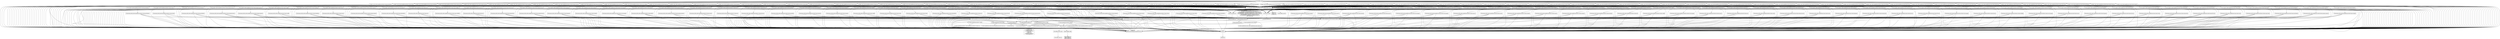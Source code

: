 digraph mygraph {
  node [shape=box];
  "//k:all_deploy_yaml"
  "//k:all_deploy_yaml" -> "//k:deploy_yaml_coder-amanibhavam-class-cluster-argo-cd"
  "//k:all_deploy_yaml" -> "//k:deploy_yaml_coder-amanibhavam-class-cluster-cert-manager"
  "//k:all_deploy_yaml" -> "//k:deploy_yaml_coder-amanibhavam-class-cluster-cilium"
  "//k:all_deploy_yaml" -> "//k:deploy_yaml_coder-amanibhavam-class-cluster-coder"
  "//k:all_deploy_yaml" -> "//k:deploy_yaml_coder-amanibhavam-class-cluster-descheduler"
  "//k:all_deploy_yaml" -> "//k:deploy_yaml_coder-amanibhavam-class-cluster-env"
  "//k:all_deploy_yaml" -> "//k:deploy_yaml_coder-amanibhavam-class-cluster-external-dns"
  "//k:all_deploy_yaml" -> "//k:deploy_yaml_coder-amanibhavam-class-cluster-external-secrets"
  "//k:all_deploy_yaml" -> "//k:deploy_yaml_coder-amanibhavam-class-cluster-issuer"
  "//k:all_deploy_yaml" -> "//k:deploy_yaml_coder-amanibhavam-class-cluster-karpenter"
  "//k:all_deploy_yaml" -> "//k:deploy_yaml_coder-amanibhavam-class-cluster-kyverno"
  "//k:all_deploy_yaml" -> "//k:deploy_yaml_coder-amanibhavam-class-cluster-l5d-crds"
  "//k:all_deploy_yaml" -> "//k:deploy_yaml_coder-amanibhavam-class-cluster-pod-identity"
  "//k:all_deploy_yaml" -> "//k:deploy_yaml_coder-amanibhavam-class-cluster-postgres-operator"
  "//k:all_deploy_yaml" -> "//k:deploy_yaml_coder-amanibhavam-class-cluster-reloader"
  "//k:all_deploy_yaml" -> "//k:deploy_yaml_coder-amanibhavam-class-cluster-secrets"
  "//k:all_deploy_yaml" -> "//k:deploy_yaml_coder-amanibhavam-class-cluster-tailscale"
  "//k:all_deploy_yaml" -> "//k:deploy_yaml_coder-amanibhavam-class-cluster-tetragon"
  "//k:all_deploy_yaml" -> "//k:deploy_yaml_coder-amanibhavam-class-cluster-traefik"
  "//k:all_deploy_yaml" -> "//k:deploy_yaml_coder-amanibhavam-class-cluster-trust-manager"
  "//k:all_deploy_yaml" -> "//k:deploy_yaml_coder-amanibhavam-class-cluster-xwing"
  "//k:all_deploy_yaml" -> "//k:deploy_yaml_coder-amanibhavam-district-cluster-argo-cd"
  "//k:all_deploy_yaml" -> "//k:deploy_yaml_coder-amanibhavam-district-cluster-argo-events"
  "//k:all_deploy_yaml" -> "//k:deploy_yaml_coder-amanibhavam-district-cluster-argo-workflows"
  "//k:all_deploy_yaml" -> "//k:deploy_yaml_coder-amanibhavam-district-cluster-buildkite"
  "//k:all_deploy_yaml" -> "//k:deploy_yaml_coder-amanibhavam-district-cluster-cert-manager"
  "//k:all_deploy_yaml" -> "//k:deploy_yaml_coder-amanibhavam-district-cluster-cilium"
  "//k:all_deploy_yaml" -> "//k:deploy_yaml_coder-amanibhavam-district-cluster-coder"
  "//k:all_deploy_yaml" -> "//k:deploy_yaml_coder-amanibhavam-district-cluster-deathstar"
  "//k:all_deploy_yaml" -> "//k:deploy_yaml_coder-amanibhavam-district-cluster-descheduler"
  "//k:all_deploy_yaml" -> "//k:deploy_yaml_coder-amanibhavam-district-cluster-env"
  "//k:all_deploy_yaml" -> "//k:deploy_yaml_coder-amanibhavam-district-cluster-external-dns"
  "//k:all_deploy_yaml" -> "//k:deploy_yaml_coder-amanibhavam-district-cluster-external-secrets"
  "//k:all_deploy_yaml" -> "//k:deploy_yaml_coder-amanibhavam-district-cluster-harbor"
  "//k:all_deploy_yaml" -> "//k:deploy_yaml_coder-amanibhavam-district-cluster-headlamp"
  "//k:all_deploy_yaml" -> "//k:deploy_yaml_coder-amanibhavam-district-cluster-issuer"
  "//k:all_deploy_yaml" -> "//k:deploy_yaml_coder-amanibhavam-district-cluster-karpenter"
  "//k:all_deploy_yaml" -> "//k:deploy_yaml_coder-amanibhavam-district-cluster-kyverno"
  "//k:all_deploy_yaml" -> "//k:deploy_yaml_coder-amanibhavam-district-cluster-l5d-crds"
  "//k:all_deploy_yaml" -> "//k:deploy_yaml_coder-amanibhavam-district-cluster-pihole"
  "//k:all_deploy_yaml" -> "//k:deploy_yaml_coder-amanibhavam-district-cluster-pod-identity"
  "//k:all_deploy_yaml" -> "//k:deploy_yaml_coder-amanibhavam-district-cluster-postgres-operator"
  "//k:all_deploy_yaml" -> "//k:deploy_yaml_coder-amanibhavam-district-cluster-reloader"
  "//k:all_deploy_yaml" -> "//k:deploy_yaml_coder-amanibhavam-district-cluster-secrets"
  "//k:all_deploy_yaml" -> "//k:deploy_yaml_coder-amanibhavam-district-cluster-tailscale"
  "//k:all_deploy_yaml" -> "//k:deploy_yaml_coder-amanibhavam-district-cluster-tetragon"
  "//k:all_deploy_yaml" -> "//k:deploy_yaml_coder-amanibhavam-district-cluster-tfo"
  "//k:all_deploy_yaml" -> "//k:deploy_yaml_coder-amanibhavam-district-cluster-traefik"
  "//k:all_deploy_yaml" -> "//k:deploy_yaml_coder-amanibhavam-district-cluster-trust-manager"
  "//k:all_deploy_yaml" -> "//k:deploy_yaml_coder-amanibhavam-district0-cluster-argo-cd"
  "//k:all_deploy_yaml" -> "//k:deploy_yaml_coder-amanibhavam-district0-cluster-env"
  "//k:all_deploy_yaml" -> "//k:deploy_yaml_coder-amanibhavam-district0-cluster-external-secrets"
  "//k:all_deploy_yaml" -> "//k:deploy_yaml_coder-amanibhavam-district0-cluster-kyverno"
  "//k:all_deploy_yaml" -> "//k:deploy_yaml_coder-amanibhavam-district0-cluster-postgres-operator"
  "//k:all_deploy_yaml" -> "//k:deploy_yaml_coder-amanibhavam-district0-cluster-secrets"
  "//k:all_deploy_yaml" -> "//k:deploy_yaml_coder-amanibhavam-district1-cluster-env"
  "//k:all_deploy_yaml" -> "//k:deploy_yaml_coder-amanibhavam-district1-cluster-kyverno"
  "//k:all_deploy_yaml" -> "//k:deploy_yaml_coder-amanibhavam-school-cluster-argo-cd"
  "//k:all_deploy_yaml" -> "//k:deploy_yaml_coder-amanibhavam-school-cluster-cert-manager"
  "//k:all_deploy_yaml" -> "//k:deploy_yaml_coder-amanibhavam-school-cluster-cilium"
  "//k:all_deploy_yaml" -> "//k:deploy_yaml_coder-amanibhavam-school-cluster-coder"
  "//k:all_deploy_yaml" -> "//k:deploy_yaml_coder-amanibhavam-school-cluster-descheduler"
  "//k:all_deploy_yaml" -> "//k:deploy_yaml_coder-amanibhavam-school-cluster-env"
  "//k:all_deploy_yaml" -> "//k:deploy_yaml_coder-amanibhavam-school-cluster-external-dns"
  "//k:all_deploy_yaml" -> "//k:deploy_yaml_coder-amanibhavam-school-cluster-external-secrets"
  "//k:all_deploy_yaml" -> "//k:deploy_yaml_coder-amanibhavam-school-cluster-issuer"
  "//k:all_deploy_yaml" -> "//k:deploy_yaml_coder-amanibhavam-school-cluster-karpenter"
  "//k:all_deploy_yaml" -> "//k:deploy_yaml_coder-amanibhavam-school-cluster-kyverno"
  "//k:all_deploy_yaml" -> "//k:deploy_yaml_coder-amanibhavam-school-cluster-l5d-crds"
  "//k:all_deploy_yaml" -> "//k:deploy_yaml_coder-amanibhavam-school-cluster-pod-identity"
  "//k:all_deploy_yaml" -> "//k:deploy_yaml_coder-amanibhavam-school-cluster-postgres-operator"
  "//k:all_deploy_yaml" -> "//k:deploy_yaml_coder-amanibhavam-school-cluster-reloader"
  "//k:all_deploy_yaml" -> "//k:deploy_yaml_coder-amanibhavam-school-cluster-secrets"
  "//k:all_deploy_yaml" -> "//k:deploy_yaml_coder-amanibhavam-school-cluster-spaceship"
  "//k:all_deploy_yaml" -> "//k:deploy_yaml_coder-amanibhavam-school-cluster-tailscale"
  "//k:all_deploy_yaml" -> "//k:deploy_yaml_coder-amanibhavam-school-cluster-tetragon"
  "//k:all_deploy_yaml" -> "//k:deploy_yaml_coder-amanibhavam-school-cluster-traefik"
  "//k:all_deploy_yaml" -> "//k:deploy_yaml_coder-amanibhavam-school-cluster-trust-manager"
  "//k:deploy_yaml_coder-amanibhavam-school-cluster-trust-manager"
  "//k:deploy_yaml_coder-amanibhavam-school-cluster-trust-manager" -> "//k:cue_import_coder-amanibhavam-school-cluster-trust-manager"
  "//k:deploy_yaml_coder-amanibhavam-school-cluster-trust-manager" -> "//k:deploy_cue"
  "//k:deploy_yaml_coder-amanibhavam-school-cluster-trust-manager" -> "//k:gen_deploy_yaml_sh"
  "//k:deploy_yaml_coder-amanibhavam-school-cluster-trust-manager" -> "//cue.mod:cue_mod"
  "//k:deploy_yaml_coder-amanibhavam-school-cluster-trust-manager" -> "//cue.mod/gen/k8s.io:k8s_io"
  "//k:deploy_yaml_coder-amanibhavam-school-cluster-trust-manager" -> "//b/lib:lib_sh"
  "//k:deploy_yaml_coder-amanibhavam-school-cluster-trust-manager" -> "@bazel_tools//tools/genrule:genrule-setup.sh"
  "//k:cue_import_coder-amanibhavam-school-cluster-trust-manager"
  "//k:cue_import_coder-amanibhavam-school-cluster-trust-manager" -> "//k:kustomize_build_coder-amanibhavam-school-cluster-trust-manager"
  "//k:cue_import_coder-amanibhavam-school-cluster-trust-manager" -> "//k:gen_cue_import_sh"
  "//k:cue_import_coder-amanibhavam-school-cluster-trust-manager" -> "//b/lib:lib_sh"
  "//k:cue_import_coder-amanibhavam-school-cluster-trust-manager" -> "@bazel_tools//tools/genrule:genrule-setup.sh"
  "//k:kustomize_build_coder-amanibhavam-school-cluster-trust-manager"
  "//k:kustomize_build_coder-amanibhavam-school-cluster-trust-manager" -> "//k:gen_kustomize_build_sh"
  "//k:kustomize_build_coder-amanibhavam-school-cluster-trust-manager" -> "//c/coder-amanibhavam-school:kustomize_bundle_tgz"
  "//k:kustomize_build_coder-amanibhavam-school-cluster-trust-manager" -> "//b/lib:lib_sh"
  "//k:kustomize_build_coder-amanibhavam-school-cluster-trust-manager" -> "@bazel_tools//tools/genrule:genrule-setup.sh"
  "//k:deploy_yaml_coder-amanibhavam-school-cluster-traefik"
  "//k:deploy_yaml_coder-amanibhavam-school-cluster-traefik" -> "//k:cue_import_coder-amanibhavam-school-cluster-traefik"
  "//k:deploy_yaml_coder-amanibhavam-school-cluster-traefik" -> "//k:deploy_cue"
  "//k:deploy_yaml_coder-amanibhavam-school-cluster-traefik" -> "//k:gen_deploy_yaml_sh"
  "//k:deploy_yaml_coder-amanibhavam-school-cluster-traefik" -> "//cue.mod/gen/k8s.io:k8s_io"
  "//k:deploy_yaml_coder-amanibhavam-school-cluster-traefik" -> "//b/lib:lib_sh"
  "//k:deploy_yaml_coder-amanibhavam-school-cluster-traefik" -> "@bazel_tools//tools/genrule:genrule-setup.sh"
  "//k:deploy_yaml_coder-amanibhavam-school-cluster-traefik" -> "//cue.mod:cue_mod"
  "//k:cue_import_coder-amanibhavam-school-cluster-traefik"
  "//k:cue_import_coder-amanibhavam-school-cluster-traefik" -> "//k:kustomize_build_coder-amanibhavam-school-cluster-traefik"
  "//k:cue_import_coder-amanibhavam-school-cluster-traefik" -> "//k:gen_cue_import_sh"
  "//k:cue_import_coder-amanibhavam-school-cluster-traefik" -> "//b/lib:lib_sh"
  "//k:cue_import_coder-amanibhavam-school-cluster-traefik" -> "@bazel_tools//tools/genrule:genrule-setup.sh"
  "//k:kustomize_build_coder-amanibhavam-school-cluster-traefik"
  "//k:kustomize_build_coder-amanibhavam-school-cluster-traefik" -> "//k:gen_kustomize_build_sh"
  "//k:kustomize_build_coder-amanibhavam-school-cluster-traefik" -> "//c/coder-amanibhavam-school:kustomize_bundle_tgz"
  "//k:kustomize_build_coder-amanibhavam-school-cluster-traefik" -> "//b/lib:lib_sh"
  "//k:kustomize_build_coder-amanibhavam-school-cluster-traefik" -> "@bazel_tools//tools/genrule:genrule-setup.sh"
  "//k:deploy_yaml_coder-amanibhavam-school-cluster-tetragon"
  "//k:deploy_yaml_coder-amanibhavam-school-cluster-tetragon" -> "//k:cue_import_coder-amanibhavam-school-cluster-tetragon"
  "//k:deploy_yaml_coder-amanibhavam-school-cluster-tetragon" -> "//k:deploy_cue"
  "//k:deploy_yaml_coder-amanibhavam-school-cluster-tetragon" -> "//k:gen_deploy_yaml_sh"
  "//k:deploy_yaml_coder-amanibhavam-school-cluster-tetragon" -> "//cue.mod:cue_mod"
  "//k:deploy_yaml_coder-amanibhavam-school-cluster-tetragon" -> "//cue.mod/gen/k8s.io:k8s_io"
  "//k:deploy_yaml_coder-amanibhavam-school-cluster-tetragon" -> "//b/lib:lib_sh"
  "//k:deploy_yaml_coder-amanibhavam-school-cluster-tetragon" -> "@bazel_tools//tools/genrule:genrule-setup.sh"
  "//k:cue_import_coder-amanibhavam-school-cluster-tetragon"
  "//k:cue_import_coder-amanibhavam-school-cluster-tetragon" -> "//k:kustomize_build_coder-amanibhavam-school-cluster-tetragon"
  "//k:cue_import_coder-amanibhavam-school-cluster-tetragon" -> "//k:gen_cue_import_sh"
  "//k:cue_import_coder-amanibhavam-school-cluster-tetragon" -> "//b/lib:lib_sh"
  "//k:cue_import_coder-amanibhavam-school-cluster-tetragon" -> "@bazel_tools//tools/genrule:genrule-setup.sh"
  "//k:kustomize_build_coder-amanibhavam-school-cluster-tetragon"
  "//k:kustomize_build_coder-amanibhavam-school-cluster-tetragon" -> "//k:gen_kustomize_build_sh"
  "//k:kustomize_build_coder-amanibhavam-school-cluster-tetragon" -> "//b/lib:lib_sh"
  "//k:kustomize_build_coder-amanibhavam-school-cluster-tetragon" -> "@bazel_tools//tools/genrule:genrule-setup.sh"
  "//k:kustomize_build_coder-amanibhavam-school-cluster-tetragon" -> "//c/coder-amanibhavam-school:kustomize_bundle_tgz"
  "//k:deploy_yaml_coder-amanibhavam-school-cluster-tailscale"
  "//k:deploy_yaml_coder-amanibhavam-school-cluster-tailscale" -> "//k:cue_import_coder-amanibhavam-school-cluster-tailscale"
  "//k:deploy_yaml_coder-amanibhavam-school-cluster-tailscale" -> "//k:deploy_cue"
  "//k:deploy_yaml_coder-amanibhavam-school-cluster-tailscale" -> "//k:gen_deploy_yaml_sh"
  "//k:deploy_yaml_coder-amanibhavam-school-cluster-tailscale" -> "//cue.mod:cue_mod"
  "//k:deploy_yaml_coder-amanibhavam-school-cluster-tailscale" -> "//cue.mod/gen/k8s.io:k8s_io"
  "//k:deploy_yaml_coder-amanibhavam-school-cluster-tailscale" -> "//b/lib:lib_sh"
  "//k:deploy_yaml_coder-amanibhavam-school-cluster-tailscale" -> "@bazel_tools//tools/genrule:genrule-setup.sh"
  "//k:cue_import_coder-amanibhavam-school-cluster-tailscale"
  "//k:cue_import_coder-amanibhavam-school-cluster-tailscale" -> "//k:kustomize_build_coder-amanibhavam-school-cluster-tailscale"
  "//k:cue_import_coder-amanibhavam-school-cluster-tailscale" -> "//k:gen_cue_import_sh"
  "//k:cue_import_coder-amanibhavam-school-cluster-tailscale" -> "//b/lib:lib_sh"
  "//k:cue_import_coder-amanibhavam-school-cluster-tailscale" -> "@bazel_tools//tools/genrule:genrule-setup.sh"
  "//k:kustomize_build_coder-amanibhavam-school-cluster-tailscale"
  "//k:kustomize_build_coder-amanibhavam-school-cluster-tailscale" -> "//k:gen_kustomize_build_sh"
  "//k:kustomize_build_coder-amanibhavam-school-cluster-tailscale" -> "//c/coder-amanibhavam-school:kustomize_bundle_tgz"
  "//k:kustomize_build_coder-amanibhavam-school-cluster-tailscale" -> "//b/lib:lib_sh"
  "//k:kustomize_build_coder-amanibhavam-school-cluster-tailscale" -> "@bazel_tools//tools/genrule:genrule-setup.sh"
  "//k:deploy_yaml_coder-amanibhavam-school-cluster-spaceship"
  "//k:deploy_yaml_coder-amanibhavam-school-cluster-spaceship" -> "//k:cue_import_coder-amanibhavam-school-cluster-spaceship"
  "//k:deploy_yaml_coder-amanibhavam-school-cluster-spaceship" -> "//k:deploy_cue"
  "//k:deploy_yaml_coder-amanibhavam-school-cluster-spaceship" -> "//k:gen_deploy_yaml_sh"
  "//k:deploy_yaml_coder-amanibhavam-school-cluster-spaceship" -> "//cue.mod:cue_mod"
  "//k:deploy_yaml_coder-amanibhavam-school-cluster-spaceship" -> "//cue.mod/gen/k8s.io:k8s_io"
  "//k:deploy_yaml_coder-amanibhavam-school-cluster-spaceship" -> "//b/lib:lib_sh"
  "//k:deploy_yaml_coder-amanibhavam-school-cluster-spaceship" -> "@bazel_tools//tools/genrule:genrule-setup.sh"
  "//k:cue_import_coder-amanibhavam-school-cluster-spaceship"
  "//k:cue_import_coder-amanibhavam-school-cluster-spaceship" -> "//k:kustomize_build_coder-amanibhavam-school-cluster-spaceship"
  "//k:cue_import_coder-amanibhavam-school-cluster-spaceship" -> "//k:gen_cue_import_sh"
  "//k:cue_import_coder-amanibhavam-school-cluster-spaceship" -> "//b/lib:lib_sh"
  "//k:cue_import_coder-amanibhavam-school-cluster-spaceship" -> "@bazel_tools//tools/genrule:genrule-setup.sh"
  "//k:kustomize_build_coder-amanibhavam-school-cluster-spaceship"
  "//k:kustomize_build_coder-amanibhavam-school-cluster-spaceship" -> "//k:gen_kustomize_build_sh"
  "//k:kustomize_build_coder-amanibhavam-school-cluster-spaceship" -> "//c/coder-amanibhavam-school:kustomize_bundle_tgz"
  "//k:kustomize_build_coder-amanibhavam-school-cluster-spaceship" -> "//b/lib:lib_sh"
  "//k:kustomize_build_coder-amanibhavam-school-cluster-spaceship" -> "@bazel_tools//tools/genrule:genrule-setup.sh"
  "//k:deploy_yaml_coder-amanibhavam-school-cluster-secrets"
  "//k:deploy_yaml_coder-amanibhavam-school-cluster-secrets" -> "//k:cue_import_coder-amanibhavam-school-cluster-secrets"
  "//k:deploy_yaml_coder-amanibhavam-school-cluster-secrets" -> "//k:deploy_cue"
  "//k:deploy_yaml_coder-amanibhavam-school-cluster-secrets" -> "//k:gen_deploy_yaml_sh"
  "//k:deploy_yaml_coder-amanibhavam-school-cluster-secrets" -> "//cue.mod:cue_mod"
  "//k:deploy_yaml_coder-amanibhavam-school-cluster-secrets" -> "//cue.mod/gen/k8s.io:k8s_io"
  "//k:deploy_yaml_coder-amanibhavam-school-cluster-secrets" -> "//b/lib:lib_sh"
  "//k:deploy_yaml_coder-amanibhavam-school-cluster-secrets" -> "@bazel_tools//tools/genrule:genrule-setup.sh"
  "//k:cue_import_coder-amanibhavam-school-cluster-secrets"
  "//k:cue_import_coder-amanibhavam-school-cluster-secrets" -> "//k:kustomize_build_coder-amanibhavam-school-cluster-secrets"
  "//k:cue_import_coder-amanibhavam-school-cluster-secrets" -> "//k:gen_cue_import_sh"
  "//k:cue_import_coder-amanibhavam-school-cluster-secrets" -> "//b/lib:lib_sh"
  "//k:cue_import_coder-amanibhavam-school-cluster-secrets" -> "@bazel_tools//tools/genrule:genrule-setup.sh"
  "//k:kustomize_build_coder-amanibhavam-school-cluster-secrets"
  "//k:kustomize_build_coder-amanibhavam-school-cluster-secrets" -> "//k:gen_kustomize_build_sh"
  "//k:kustomize_build_coder-amanibhavam-school-cluster-secrets" -> "//c/coder-amanibhavam-school:kustomize_bundle_tgz"
  "//k:kustomize_build_coder-amanibhavam-school-cluster-secrets" -> "//b/lib:lib_sh"
  "//k:kustomize_build_coder-amanibhavam-school-cluster-secrets" -> "@bazel_tools//tools/genrule:genrule-setup.sh"
  "//k:deploy_yaml_coder-amanibhavam-school-cluster-reloader"
  "//k:deploy_yaml_coder-amanibhavam-school-cluster-reloader" -> "//k:cue_import_coder-amanibhavam-school-cluster-reloader"
  "//k:deploy_yaml_coder-amanibhavam-school-cluster-reloader" -> "//k:deploy_cue"
  "//k:deploy_yaml_coder-amanibhavam-school-cluster-reloader" -> "//cue.mod:cue_mod"
  "//k:deploy_yaml_coder-amanibhavam-school-cluster-reloader" -> "//k:gen_deploy_yaml_sh"
  "//k:deploy_yaml_coder-amanibhavam-school-cluster-reloader" -> "//b/lib:lib_sh"
  "//k:deploy_yaml_coder-amanibhavam-school-cluster-reloader" -> "//cue.mod/gen/k8s.io:k8s_io"
  "//k:deploy_yaml_coder-amanibhavam-school-cluster-reloader" -> "@bazel_tools//tools/genrule:genrule-setup.sh"
  "//k:deploy_yaml_coder-amanibhavam-school-cluster-postgres-operator"
  "//k:deploy_yaml_coder-amanibhavam-school-cluster-postgres-operator" -> "//k:cue_import_coder-amanibhavam-school-cluster-postgres-operator"
  "//k:deploy_yaml_coder-amanibhavam-school-cluster-postgres-operator" -> "//k:deploy_cue"
  "//k:deploy_yaml_coder-amanibhavam-school-cluster-postgres-operator" -> "//k:gen_deploy_yaml_sh"
  "//k:deploy_yaml_coder-amanibhavam-school-cluster-postgres-operator" -> "//cue.mod:cue_mod"
  "//k:deploy_yaml_coder-amanibhavam-school-cluster-postgres-operator" -> "//cue.mod/gen/k8s.io:k8s_io"
  "//k:deploy_yaml_coder-amanibhavam-school-cluster-postgres-operator" -> "@bazel_tools//tools/genrule:genrule-setup.sh"
  "//k:deploy_yaml_coder-amanibhavam-school-cluster-postgres-operator" -> "//b/lib:lib_sh"
  "//k:cue_import_coder-amanibhavam-school-cluster-postgres-operator"
  "//k:cue_import_coder-amanibhavam-school-cluster-postgres-operator" -> "//k:kustomize_build_coder-amanibhavam-school-cluster-postgres-operator"
  "//k:cue_import_coder-amanibhavam-school-cluster-postgres-operator" -> "//k:gen_cue_import_sh"
  "//k:cue_import_coder-amanibhavam-school-cluster-postgres-operator" -> "//b/lib:lib_sh"
  "//k:cue_import_coder-amanibhavam-school-cluster-postgres-operator" -> "@bazel_tools//tools/genrule:genrule-setup.sh"
  "//k:kustomize_build_coder-amanibhavam-school-cluster-postgres-operator"
  "//k:kustomize_build_coder-amanibhavam-school-cluster-postgres-operator" -> "//k:gen_kustomize_build_sh"
  "//k:kustomize_build_coder-amanibhavam-school-cluster-postgres-operator" -> "//c/coder-amanibhavam-school:kustomize_bundle_tgz"
  "//k:kustomize_build_coder-amanibhavam-school-cluster-postgres-operator" -> "//b/lib:lib_sh"
  "//k:kustomize_build_coder-amanibhavam-school-cluster-postgres-operator" -> "@bazel_tools//tools/genrule:genrule-setup.sh"
  "//k:deploy_yaml_coder-amanibhavam-school-cluster-pod-identity"
  "//k:deploy_yaml_coder-amanibhavam-school-cluster-pod-identity" -> "//k:cue_import_coder-amanibhavam-school-cluster-pod-identity"
  "//k:deploy_yaml_coder-amanibhavam-school-cluster-pod-identity" -> "//k:deploy_cue"
  "//k:deploy_yaml_coder-amanibhavam-school-cluster-pod-identity" -> "//k:gen_deploy_yaml_sh"
  "//k:deploy_yaml_coder-amanibhavam-school-cluster-pod-identity" -> "//cue.mod:cue_mod"
  "//k:deploy_yaml_coder-amanibhavam-school-cluster-pod-identity" -> "//b/lib:lib_sh"
  "//k:deploy_yaml_coder-amanibhavam-school-cluster-pod-identity" -> "//cue.mod/gen/k8s.io:k8s_io"
  "//k:deploy_yaml_coder-amanibhavam-school-cluster-pod-identity" -> "@bazel_tools//tools/genrule:genrule-setup.sh"
  "//k:cue_import_coder-amanibhavam-school-cluster-pod-identity"
  "//k:cue_import_coder-amanibhavam-school-cluster-pod-identity" -> "//k:kustomize_build_coder-amanibhavam-school-cluster-pod-identity"
  "//k:cue_import_coder-amanibhavam-school-cluster-pod-identity" -> "//k:gen_cue_import_sh"
  "//k:cue_import_coder-amanibhavam-school-cluster-pod-identity" -> "//b/lib:lib_sh"
  "//k:cue_import_coder-amanibhavam-school-cluster-pod-identity" -> "@bazel_tools//tools/genrule:genrule-setup.sh"
  "//k:kustomize_build_coder-amanibhavam-school-cluster-pod-identity"
  "//k:kustomize_build_coder-amanibhavam-school-cluster-pod-identity" -> "//k:gen_kustomize_build_sh"
  "//k:kustomize_build_coder-amanibhavam-school-cluster-pod-identity" -> "//c/coder-amanibhavam-school:kustomize_bundle_tgz"
  "//k:kustomize_build_coder-amanibhavam-school-cluster-pod-identity" -> "//b/lib:lib_sh"
  "//k:kustomize_build_coder-amanibhavam-school-cluster-pod-identity" -> "@bazel_tools//tools/genrule:genrule-setup.sh"
  "//k:deploy_yaml_coder-amanibhavam-school-cluster-l5d-crds"
  "//k:deploy_yaml_coder-amanibhavam-school-cluster-l5d-crds" -> "//k:cue_import_coder-amanibhavam-school-cluster-l5d-crds"
  "//k:deploy_yaml_coder-amanibhavam-school-cluster-l5d-crds" -> "//k:deploy_cue"
  "//k:deploy_yaml_coder-amanibhavam-school-cluster-l5d-crds" -> "//k:gen_deploy_yaml_sh"
  "//k:deploy_yaml_coder-amanibhavam-school-cluster-l5d-crds" -> "//cue.mod:cue_mod"
  "//k:deploy_yaml_coder-amanibhavam-school-cluster-l5d-crds" -> "//b/lib:lib_sh"
  "//k:deploy_yaml_coder-amanibhavam-school-cluster-l5d-crds" -> "@bazel_tools//tools/genrule:genrule-setup.sh"
  "//k:deploy_yaml_coder-amanibhavam-school-cluster-l5d-crds" -> "//cue.mod/gen/k8s.io:k8s_io"
  "//k:deploy_yaml_coder-amanibhavam-school-cluster-kyverno"
  "//k:deploy_yaml_coder-amanibhavam-school-cluster-kyverno" -> "//k:cue_import_coder-amanibhavam-school-cluster-kyverno"
  "//k:deploy_yaml_coder-amanibhavam-school-cluster-kyverno" -> "//k:deploy_cue"
  "//k:deploy_yaml_coder-amanibhavam-school-cluster-kyverno" -> "//k:gen_deploy_yaml_sh"
  "//k:deploy_yaml_coder-amanibhavam-school-cluster-kyverno" -> "//cue.mod:cue_mod"
  "//k:deploy_yaml_coder-amanibhavam-school-cluster-kyverno" -> "//cue.mod/gen/k8s.io:k8s_io"
  "//k:deploy_yaml_coder-amanibhavam-school-cluster-kyverno" -> "//b/lib:lib_sh"
  "//k:deploy_yaml_coder-amanibhavam-school-cluster-kyverno" -> "@bazel_tools//tools/genrule:genrule-setup.sh"
  "//k:cue_import_coder-amanibhavam-school-cluster-kyverno"
  "//k:cue_import_coder-amanibhavam-school-cluster-kyverno" -> "//k:kustomize_build_coder-amanibhavam-school-cluster-kyverno"
  "//k:cue_import_coder-amanibhavam-school-cluster-kyverno" -> "//k:gen_cue_import_sh"
  "//k:cue_import_coder-amanibhavam-school-cluster-kyverno" -> "//b/lib:lib_sh"
  "//k:cue_import_coder-amanibhavam-school-cluster-kyverno" -> "@bazel_tools//tools/genrule:genrule-setup.sh"
  "//k:kustomize_build_coder-amanibhavam-school-cluster-kyverno"
  "//k:kustomize_build_coder-amanibhavam-school-cluster-kyverno" -> "//c/coder-amanibhavam-school:kustomize_bundle_tgz"
  "//k:kustomize_build_coder-amanibhavam-school-cluster-kyverno" -> "//k:gen_kustomize_build_sh"
  "//k:kustomize_build_coder-amanibhavam-school-cluster-kyverno" -> "//b/lib:lib_sh"
  "//k:kustomize_build_coder-amanibhavam-school-cluster-kyverno" -> "@bazel_tools//tools/genrule:genrule-setup.sh"
  "//k:deploy_yaml_coder-amanibhavam-school-cluster-karpenter"
  "//k:deploy_yaml_coder-amanibhavam-school-cluster-karpenter" -> "//k:cue_import_coder-amanibhavam-school-cluster-karpenter"
  "//k:deploy_yaml_coder-amanibhavam-school-cluster-karpenter" -> "//k:deploy_cue"
  "//k:deploy_yaml_coder-amanibhavam-school-cluster-karpenter" -> "//k:gen_deploy_yaml_sh"
  "//k:deploy_yaml_coder-amanibhavam-school-cluster-karpenter" -> "//cue.mod:cue_mod"
  "//k:deploy_yaml_coder-amanibhavam-school-cluster-karpenter" -> "//b/lib:lib_sh"
  "//k:deploy_yaml_coder-amanibhavam-school-cluster-karpenter" -> "@bazel_tools//tools/genrule:genrule-setup.sh"
  "//k:deploy_yaml_coder-amanibhavam-school-cluster-karpenter" -> "//cue.mod/gen/k8s.io:k8s_io"
  "//k:cue_import_coder-amanibhavam-school-cluster-karpenter"
  "//k:cue_import_coder-amanibhavam-school-cluster-karpenter" -> "//k:kustomize_build_coder-amanibhavam-school-cluster-karpenter"
  "//k:cue_import_coder-amanibhavam-school-cluster-karpenter" -> "//k:gen_cue_import_sh"
  "//k:cue_import_coder-amanibhavam-school-cluster-karpenter" -> "//b/lib:lib_sh"
  "//k:cue_import_coder-amanibhavam-school-cluster-karpenter" -> "@bazel_tools//tools/genrule:genrule-setup.sh"
  "//k:kustomize_build_coder-amanibhavam-school-cluster-karpenter"
  "//k:kustomize_build_coder-amanibhavam-school-cluster-karpenter" -> "//k:gen_kustomize_build_sh"
  "//k:kustomize_build_coder-amanibhavam-school-cluster-karpenter" -> "//c/coder-amanibhavam-school:kustomize_bundle_tgz"
  "//k:kustomize_build_coder-amanibhavam-school-cluster-karpenter" -> "//b/lib:lib_sh"
  "//k:kustomize_build_coder-amanibhavam-school-cluster-karpenter" -> "@bazel_tools//tools/genrule:genrule-setup.sh"
  "//k:deploy_yaml_coder-amanibhavam-school-cluster-issuer"
  "//k:deploy_yaml_coder-amanibhavam-school-cluster-issuer" -> "//k:cue_import_coder-amanibhavam-school-cluster-issuer"
  "//k:deploy_yaml_coder-amanibhavam-school-cluster-issuer" -> "//k:deploy_cue"
  "//k:deploy_yaml_coder-amanibhavam-school-cluster-issuer" -> "//k:gen_deploy_yaml_sh"
  "//k:deploy_yaml_coder-amanibhavam-school-cluster-issuer" -> "//cue.mod:cue_mod"
  "//k:deploy_yaml_coder-amanibhavam-school-cluster-issuer" -> "//cue.mod/gen/k8s.io:k8s_io"
  "//k:deploy_yaml_coder-amanibhavam-school-cluster-issuer" -> "@bazel_tools//tools/genrule:genrule-setup.sh"
  "//k:deploy_yaml_coder-amanibhavam-school-cluster-issuer" -> "//b/lib:lib_sh"
  "//k:cue_import_coder-amanibhavam-school-cluster-issuer"
  "//k:cue_import_coder-amanibhavam-school-cluster-issuer" -> "//k:kustomize_build_coder-amanibhavam-school-cluster-issuer"
  "//k:cue_import_coder-amanibhavam-school-cluster-issuer" -> "//k:gen_cue_import_sh"
  "//k:cue_import_coder-amanibhavam-school-cluster-issuer" -> "//b/lib:lib_sh"
  "//k:cue_import_coder-amanibhavam-school-cluster-issuer" -> "@bazel_tools//tools/genrule:genrule-setup.sh"
  "//k:kustomize_build_coder-amanibhavam-school-cluster-issuer"
  "//k:kustomize_build_coder-amanibhavam-school-cluster-issuer" -> "//k:gen_kustomize_build_sh"
  "//k:kustomize_build_coder-amanibhavam-school-cluster-issuer" -> "//c/coder-amanibhavam-school:kustomize_bundle_tgz"
  "//k:kustomize_build_coder-amanibhavam-school-cluster-issuer" -> "//b/lib:lib_sh"
  "//k:kustomize_build_coder-amanibhavam-school-cluster-issuer" -> "@bazel_tools//tools/genrule:genrule-setup.sh"
  "//k:deploy_yaml_coder-amanibhavam-school-cluster-external-secrets"
  "//k:deploy_yaml_coder-amanibhavam-school-cluster-external-secrets" -> "//k:cue_import_coder-amanibhavam-school-cluster-external-secrets"
  "//k:deploy_yaml_coder-amanibhavam-school-cluster-external-secrets" -> "//k:deploy_cue"
  "//k:deploy_yaml_coder-amanibhavam-school-cluster-external-secrets" -> "//k:gen_deploy_yaml_sh"
  "//k:deploy_yaml_coder-amanibhavam-school-cluster-external-secrets" -> "//cue.mod:cue_mod"
  "//k:deploy_yaml_coder-amanibhavam-school-cluster-external-secrets" -> "//cue.mod/gen/k8s.io:k8s_io"
  "//k:deploy_yaml_coder-amanibhavam-school-cluster-external-secrets" -> "//b/lib:lib_sh"
  "//k:deploy_yaml_coder-amanibhavam-school-cluster-external-secrets" -> "@bazel_tools//tools/genrule:genrule-setup.sh"
  "//k:cue_import_coder-amanibhavam-school-cluster-external-secrets"
  "//k:cue_import_coder-amanibhavam-school-cluster-external-secrets" -> "//k:kustomize_build_coder-amanibhavam-school-cluster-external-secrets"
  "//k:cue_import_coder-amanibhavam-school-cluster-external-secrets" -> "//k:gen_cue_import_sh"
  "//k:cue_import_coder-amanibhavam-school-cluster-external-secrets" -> "//b/lib:lib_sh"
  "//k:cue_import_coder-amanibhavam-school-cluster-external-secrets" -> "@bazel_tools//tools/genrule:genrule-setup.sh"
  "//k:kustomize_build_coder-amanibhavam-school-cluster-external-secrets"
  "//k:kustomize_build_coder-amanibhavam-school-cluster-external-secrets" -> "//c/coder-amanibhavam-school:kustomize_bundle_tgz"
  "//k:kustomize_build_coder-amanibhavam-school-cluster-external-secrets" -> "//k:gen_kustomize_build_sh"
  "//k:kustomize_build_coder-amanibhavam-school-cluster-external-secrets" -> "//b/lib:lib_sh"
  "//k:kustomize_build_coder-amanibhavam-school-cluster-external-secrets" -> "@bazel_tools//tools/genrule:genrule-setup.sh"
  "//k:deploy_yaml_coder-amanibhavam-school-cluster-external-dns"
  "//k:deploy_yaml_coder-amanibhavam-school-cluster-external-dns" -> "//k:cue_import_coder-amanibhavam-school-cluster-external-dns"
  "//k:deploy_yaml_coder-amanibhavam-school-cluster-external-dns" -> "//k:deploy_cue"
  "//k:deploy_yaml_coder-amanibhavam-school-cluster-external-dns" -> "//cue.mod:cue_mod"
  "//k:deploy_yaml_coder-amanibhavam-school-cluster-external-dns" -> "//cue.mod/gen/k8s.io:k8s_io"
  "//k:deploy_yaml_coder-amanibhavam-school-cluster-external-dns" -> "//k:gen_deploy_yaml_sh"
  "//k:deploy_yaml_coder-amanibhavam-school-cluster-external-dns" -> "//b/lib:lib_sh"
  "//k:deploy_yaml_coder-amanibhavam-school-cluster-external-dns" -> "@bazel_tools//tools/genrule:genrule-setup.sh"
  "//k:cue_import_coder-amanibhavam-school-cluster-external-dns"
  "//k:cue_import_coder-amanibhavam-school-cluster-external-dns" -> "//k:kustomize_build_coder-amanibhavam-school-cluster-external-dns"
  "//k:cue_import_coder-amanibhavam-school-cluster-external-dns" -> "//k:gen_cue_import_sh"
  "//k:cue_import_coder-amanibhavam-school-cluster-external-dns" -> "//b/lib:lib_sh"
  "//k:cue_import_coder-amanibhavam-school-cluster-external-dns" -> "@bazel_tools//tools/genrule:genrule-setup.sh"
  "//k:kustomize_build_coder-amanibhavam-school-cluster-external-dns"
  "//k:kustomize_build_coder-amanibhavam-school-cluster-external-dns" -> "//k:gen_kustomize_build_sh"
  "//k:kustomize_build_coder-amanibhavam-school-cluster-external-dns" -> "//c/coder-amanibhavam-school:kustomize_bundle_tgz"
  "//k:kustomize_build_coder-amanibhavam-school-cluster-external-dns" -> "//b/lib:lib_sh"
  "//k:kustomize_build_coder-amanibhavam-school-cluster-external-dns" -> "@bazel_tools//tools/genrule:genrule-setup.sh"
  "//k:deploy_yaml_coder-amanibhavam-school-cluster-env"
  "//k:deploy_yaml_coder-amanibhavam-school-cluster-env" -> "//k:cue_import_coder-amanibhavam-school-cluster-env"
  "//k:deploy_yaml_coder-amanibhavam-school-cluster-env" -> "//k:deploy_cue"
  "//k:deploy_yaml_coder-amanibhavam-school-cluster-env" -> "//cue.mod:cue_mod"
  "//k:deploy_yaml_coder-amanibhavam-school-cluster-env" -> "//cue.mod/gen/k8s.io:k8s_io"
  "//k:deploy_yaml_coder-amanibhavam-school-cluster-env" -> "//k:gen_deploy_yaml_sh"
  "//k:deploy_yaml_coder-amanibhavam-school-cluster-env" -> "//b/lib:lib_sh"
  "//k:deploy_yaml_coder-amanibhavam-school-cluster-env" -> "@bazel_tools//tools/genrule:genrule-setup.sh"
  "//k:cue_import_coder-amanibhavam-school-cluster-env"
  "//k:cue_import_coder-amanibhavam-school-cluster-env" -> "//k:kustomize_build_coder-amanibhavam-school-cluster-env"
  "//k:cue_import_coder-amanibhavam-school-cluster-env" -> "//k:gen_cue_import_sh"
  "//k:cue_import_coder-amanibhavam-school-cluster-env" -> "//b/lib:lib_sh"
  "//k:cue_import_coder-amanibhavam-school-cluster-env" -> "@bazel_tools//tools/genrule:genrule-setup.sh"
  "//k:kustomize_build_coder-amanibhavam-school-cluster-env"
  "//k:kustomize_build_coder-amanibhavam-school-cluster-env" -> "//c/coder-amanibhavam-school:kustomize_bundle_tgz"
  "//k:kustomize_build_coder-amanibhavam-school-cluster-env" -> "//k:gen_kustomize_build_sh"
  "//k:kustomize_build_coder-amanibhavam-school-cluster-env" -> "//b/lib:lib_sh"
  "//k:kustomize_build_coder-amanibhavam-school-cluster-env" -> "@bazel_tools//tools/genrule:genrule-setup.sh"
  "//k:deploy_yaml_coder-amanibhavam-school-cluster-descheduler"
  "//k:deploy_yaml_coder-amanibhavam-school-cluster-descheduler" -> "//k:cue_import_coder-amanibhavam-school-cluster-descheduler"
  "//k:deploy_yaml_coder-amanibhavam-school-cluster-descheduler" -> "//k:deploy_cue"
  "//k:deploy_yaml_coder-amanibhavam-school-cluster-descheduler" -> "//k:gen_deploy_yaml_sh"
  "//k:deploy_yaml_coder-amanibhavam-school-cluster-descheduler" -> "//cue.mod:cue_mod"
  "//k:deploy_yaml_coder-amanibhavam-school-cluster-descheduler" -> "//cue.mod/gen/k8s.io:k8s_io"
  "//k:deploy_yaml_coder-amanibhavam-school-cluster-descheduler" -> "@bazel_tools//tools/genrule:genrule-setup.sh"
  "//k:deploy_yaml_coder-amanibhavam-school-cluster-descheduler" -> "//b/lib:lib_sh"
  "//k:cue_import_coder-amanibhavam-school-cluster-descheduler"
  "//k:cue_import_coder-amanibhavam-school-cluster-descheduler" -> "//k:kustomize_build_coder-amanibhavam-school-cluster-descheduler"
  "//k:cue_import_coder-amanibhavam-school-cluster-descheduler" -> "//k:gen_cue_import_sh"
  "//k:cue_import_coder-amanibhavam-school-cluster-descheduler" -> "//b/lib:lib_sh"
  "//k:cue_import_coder-amanibhavam-school-cluster-descheduler" -> "@bazel_tools//tools/genrule:genrule-setup.sh"
  "//k:kustomize_build_coder-amanibhavam-school-cluster-descheduler"
  "//k:kustomize_build_coder-amanibhavam-school-cluster-descheduler" -> "//k:gen_kustomize_build_sh"
  "//k:kustomize_build_coder-amanibhavam-school-cluster-descheduler" -> "//c/coder-amanibhavam-school:kustomize_bundle_tgz"
  "//k:kustomize_build_coder-amanibhavam-school-cluster-descheduler" -> "//b/lib:lib_sh"
  "//k:kustomize_build_coder-amanibhavam-school-cluster-descheduler" -> "@bazel_tools//tools/genrule:genrule-setup.sh"
  "//k:deploy_yaml_coder-amanibhavam-school-cluster-coder"
  "//k:deploy_yaml_coder-amanibhavam-school-cluster-coder" -> "//k:cue_import_coder-amanibhavam-school-cluster-coder"
  "//k:deploy_yaml_coder-amanibhavam-school-cluster-coder" -> "//k:deploy_cue"
  "//k:deploy_yaml_coder-amanibhavam-school-cluster-coder" -> "//k:gen_deploy_yaml_sh"
  "//k:deploy_yaml_coder-amanibhavam-school-cluster-coder" -> "//cue.mod:cue_mod"
  "//k:deploy_yaml_coder-amanibhavam-school-cluster-coder" -> "//cue.mod/gen/k8s.io:k8s_io"
  "//k:deploy_yaml_coder-amanibhavam-school-cluster-coder" -> "//b/lib:lib_sh"
  "//k:deploy_yaml_coder-amanibhavam-school-cluster-coder" -> "@bazel_tools//tools/genrule:genrule-setup.sh"
  "//k:cue_import_coder-amanibhavam-school-cluster-coder"
  "//k:cue_import_coder-amanibhavam-school-cluster-coder" -> "//k:kustomize_build_coder-amanibhavam-school-cluster-coder"
  "//k:cue_import_coder-amanibhavam-school-cluster-coder" -> "//k:gen_cue_import_sh"
  "//k:cue_import_coder-amanibhavam-school-cluster-coder" -> "//b/lib:lib_sh"
  "//k:cue_import_coder-amanibhavam-school-cluster-coder" -> "@bazel_tools//tools/genrule:genrule-setup.sh"
  "//k:kustomize_build_coder-amanibhavam-school-cluster-coder"
  "//k:kustomize_build_coder-amanibhavam-school-cluster-coder" -> "//c/coder-amanibhavam-school:kustomize_bundle_tgz"
  "//k:kustomize_build_coder-amanibhavam-school-cluster-coder" -> "//k:gen_kustomize_build_sh"
  "//k:kustomize_build_coder-amanibhavam-school-cluster-coder" -> "//b/lib:lib_sh"
  "//k:kustomize_build_coder-amanibhavam-school-cluster-coder" -> "@bazel_tools//tools/genrule:genrule-setup.sh"
  "//k:deploy_yaml_coder-amanibhavam-school-cluster-cilium"
  "//k:deploy_yaml_coder-amanibhavam-school-cluster-cilium" -> "//k:cue_import_coder-amanibhavam-school-cluster-cilium"
  "//k:deploy_yaml_coder-amanibhavam-school-cluster-cilium" -> "//k:deploy_cue"
  "//k:deploy_yaml_coder-amanibhavam-school-cluster-cilium" -> "//cue.mod:cue_mod"
  "//k:deploy_yaml_coder-amanibhavam-school-cluster-cilium" -> "//k:gen_deploy_yaml_sh"
  "//k:deploy_yaml_coder-amanibhavam-school-cluster-cilium" -> "//cue.mod/gen/k8s.io:k8s_io"
  "//k:deploy_yaml_coder-amanibhavam-school-cluster-cilium" -> "//b/lib:lib_sh"
  "//k:deploy_yaml_coder-amanibhavam-school-cluster-cilium" -> "@bazel_tools//tools/genrule:genrule-setup.sh"
  "//k:cue_import_coder-amanibhavam-school-cluster-cilium"
  "//k:cue_import_coder-amanibhavam-school-cluster-cilium" -> "//k:kustomize_build_coder-amanibhavam-school-cluster-cilium"
  "//k:cue_import_coder-amanibhavam-school-cluster-cilium" -> "//k:gen_cue_import_sh"
  "//k:cue_import_coder-amanibhavam-school-cluster-cilium" -> "//b/lib:lib_sh"
  "//k:cue_import_coder-amanibhavam-school-cluster-cilium" -> "@bazel_tools//tools/genrule:genrule-setup.sh"
  "//k:kustomize_build_coder-amanibhavam-school-cluster-cilium"
  "//k:kustomize_build_coder-amanibhavam-school-cluster-cilium" -> "//k:gen_kustomize_build_sh"
  "//k:kustomize_build_coder-amanibhavam-school-cluster-cilium" -> "//c/coder-amanibhavam-school:kustomize_bundle_tgz"
  "//k:kustomize_build_coder-amanibhavam-school-cluster-cilium" -> "//b/lib:lib_sh"
  "//k:kustomize_build_coder-amanibhavam-school-cluster-cilium" -> "@bazel_tools//tools/genrule:genrule-setup.sh"
  "//k:deploy_yaml_coder-amanibhavam-school-cluster-cert-manager"
  "//k:deploy_yaml_coder-amanibhavam-school-cluster-cert-manager" -> "//k:cue_import_coder-amanibhavam-school-cluster-cert-manager"
  "//k:deploy_yaml_coder-amanibhavam-school-cluster-cert-manager" -> "//k:deploy_cue"
  "//k:deploy_yaml_coder-amanibhavam-school-cluster-cert-manager" -> "//cue.mod:cue_mod"
  "//k:deploy_yaml_coder-amanibhavam-school-cluster-cert-manager" -> "//cue.mod/gen/k8s.io:k8s_io"
  "//k:deploy_yaml_coder-amanibhavam-school-cluster-cert-manager" -> "//k:gen_deploy_yaml_sh"
  "//k:deploy_yaml_coder-amanibhavam-school-cluster-cert-manager" -> "//b/lib:lib_sh"
  "//k:deploy_yaml_coder-amanibhavam-school-cluster-cert-manager" -> "@bazel_tools//tools/genrule:genrule-setup.sh"
  "//k:cue_import_coder-amanibhavam-school-cluster-cert-manager"
  "//k:cue_import_coder-amanibhavam-school-cluster-cert-manager" -> "//k:kustomize_build_coder-amanibhavam-school-cluster-cert-manager"
  "//k:cue_import_coder-amanibhavam-school-cluster-cert-manager" -> "//k:gen_cue_import_sh"
  "//k:cue_import_coder-amanibhavam-school-cluster-cert-manager" -> "//b/lib:lib_sh"
  "//k:cue_import_coder-amanibhavam-school-cluster-cert-manager" -> "@bazel_tools//tools/genrule:genrule-setup.sh"
  "//k:kustomize_build_coder-amanibhavam-school-cluster-cert-manager"
  "//k:kustomize_build_coder-amanibhavam-school-cluster-cert-manager" -> "//k:gen_kustomize_build_sh"
  "//k:kustomize_build_coder-amanibhavam-school-cluster-cert-manager" -> "//c/coder-amanibhavam-school:kustomize_bundle_tgz"
  "//k:kustomize_build_coder-amanibhavam-school-cluster-cert-manager" -> "//b/lib:lib_sh"
  "//k:kustomize_build_coder-amanibhavam-school-cluster-cert-manager" -> "@bazel_tools//tools/genrule:genrule-setup.sh"
  "//k:deploy_yaml_coder-amanibhavam-school-cluster-argo-cd"
  "//k:deploy_yaml_coder-amanibhavam-school-cluster-argo-cd" -> "//k:cue_import_coder-amanibhavam-school-cluster-argo-cd"
  "//k:deploy_yaml_coder-amanibhavam-school-cluster-argo-cd" -> "//k:deploy_cue"
  "//k:deploy_yaml_coder-amanibhavam-school-cluster-argo-cd" -> "//cue.mod/gen/k8s.io:k8s_io"
  "//k:deploy_yaml_coder-amanibhavam-school-cluster-argo-cd" -> "//cue.mod:cue_mod"
  "//k:deploy_yaml_coder-amanibhavam-school-cluster-argo-cd" -> "//k:gen_deploy_yaml_sh"
  "//k:deploy_yaml_coder-amanibhavam-school-cluster-argo-cd" -> "//b/lib:lib_sh"
  "//k:deploy_yaml_coder-amanibhavam-school-cluster-argo-cd" -> "@bazel_tools//tools/genrule:genrule-setup.sh"
  "//k:cue_import_coder-amanibhavam-school-cluster-argo-cd"
  "//k:cue_import_coder-amanibhavam-school-cluster-argo-cd" -> "//k:kustomize_build_coder-amanibhavam-school-cluster-argo-cd"
  "//k:cue_import_coder-amanibhavam-school-cluster-argo-cd" -> "//k:gen_cue_import_sh"
  "//k:cue_import_coder-amanibhavam-school-cluster-argo-cd" -> "//b/lib:lib_sh"
  "//k:cue_import_coder-amanibhavam-school-cluster-argo-cd" -> "@bazel_tools//tools/genrule:genrule-setup.sh"
  "//k:kustomize_build_coder-amanibhavam-school-cluster-argo-cd"
  "//k:kustomize_build_coder-amanibhavam-school-cluster-argo-cd" -> "//k:gen_kustomize_build_sh"
  "//k:kustomize_build_coder-amanibhavam-school-cluster-argo-cd" -> "//b/lib:lib_sh"
  "//k:kustomize_build_coder-amanibhavam-school-cluster-argo-cd" -> "//c/coder-amanibhavam-school:kustomize_bundle_tgz"
  "//k:kustomize_build_coder-amanibhavam-school-cluster-argo-cd" -> "@bazel_tools//tools/genrule:genrule-setup.sh"
  "//k:deploy_yaml_coder-amanibhavam-district1-cluster-env"
  "//k:deploy_yaml_coder-amanibhavam-district1-cluster-env" -> "//k:cue_import_coder-amanibhavam-district1-cluster-env"
  "//k:deploy_yaml_coder-amanibhavam-district1-cluster-env" -> "//k:deploy_cue"
  "//k:deploy_yaml_coder-amanibhavam-district1-cluster-env" -> "//k:gen_deploy_yaml_sh"
  "//k:deploy_yaml_coder-amanibhavam-district1-cluster-env" -> "//cue.mod:cue_mod"
  "//k:deploy_yaml_coder-amanibhavam-district1-cluster-env" -> "//cue.mod/gen/k8s.io:k8s_io"
  "//k:deploy_yaml_coder-amanibhavam-district1-cluster-env" -> "//b/lib:lib_sh"
  "//k:deploy_yaml_coder-amanibhavam-district1-cluster-env" -> "@bazel_tools//tools/genrule:genrule-setup.sh"
  "//k:cue_import_coder-amanibhavam-district1-cluster-env"
  "//k:cue_import_coder-amanibhavam-district1-cluster-env" -> "//k:kustomize_build_coder-amanibhavam-district1-cluster-env"
  "//k:cue_import_coder-amanibhavam-district1-cluster-env" -> "//k:gen_cue_import_sh"
  "//k:cue_import_coder-amanibhavam-district1-cluster-env" -> "//b/lib:lib_sh"
  "//k:cue_import_coder-amanibhavam-district1-cluster-env" -> "@bazel_tools//tools/genrule:genrule-setup.sh"
  "//k:kustomize_build_coder-amanibhavam-district1-cluster-env"
  "//k:kustomize_build_coder-amanibhavam-district1-cluster-env" -> "//k:gen_kustomize_build_sh"
  "//k:kustomize_build_coder-amanibhavam-district1-cluster-env" -> "//c/coder-amanibhavam-district1:kustomize_bundle_tgz"
  "//k:kustomize_build_coder-amanibhavam-district1-cluster-env" -> "//b/lib:lib_sh"
  "//k:kustomize_build_coder-amanibhavam-district1-cluster-env" -> "@bazel_tools//tools/genrule:genrule-setup.sh"
  "//k:deploy_yaml_coder-amanibhavam-district0-cluster-secrets"
  "//k:deploy_yaml_coder-amanibhavam-district0-cluster-secrets" -> "//k:cue_import_coder-amanibhavam-district0-cluster-secrets"
  "//k:deploy_yaml_coder-amanibhavam-district0-cluster-secrets" -> "//k:deploy_cue"
  "//k:deploy_yaml_coder-amanibhavam-district0-cluster-secrets" -> "//k:gen_deploy_yaml_sh"
  "//k:deploy_yaml_coder-amanibhavam-district0-cluster-secrets" -> "//cue.mod:cue_mod"
  "//k:deploy_yaml_coder-amanibhavam-district0-cluster-secrets" -> "//cue.mod/gen/k8s.io:k8s_io"
  "//k:deploy_yaml_coder-amanibhavam-district0-cluster-secrets" -> "//b/lib:lib_sh"
  "//k:deploy_yaml_coder-amanibhavam-district0-cluster-secrets" -> "@bazel_tools//tools/genrule:genrule-setup.sh"
  "//k:cue_import_coder-amanibhavam-district0-cluster-secrets"
  "//k:cue_import_coder-amanibhavam-district0-cluster-secrets" -> "//k:kustomize_build_coder-amanibhavam-district0-cluster-secrets"
  "//k:cue_import_coder-amanibhavam-district0-cluster-secrets" -> "//k:gen_cue_import_sh"
  "//k:cue_import_coder-amanibhavam-district0-cluster-secrets" -> "//b/lib:lib_sh"
  "//k:cue_import_coder-amanibhavam-district0-cluster-secrets" -> "@bazel_tools//tools/genrule:genrule-setup.sh"
  "//k:kustomize_build_coder-amanibhavam-district0-cluster-secrets"
  "//k:kustomize_build_coder-amanibhavam-district0-cluster-secrets" -> "//k:gen_kustomize_build_sh"
  "//k:kustomize_build_coder-amanibhavam-district0-cluster-secrets" -> "//c/coder-amanibhavam-district0:kustomize_bundle_tgz"
  "//k:kustomize_build_coder-amanibhavam-district0-cluster-secrets" -> "//b/lib:lib_sh"
  "//k:kustomize_build_coder-amanibhavam-district0-cluster-secrets" -> "@bazel_tools//tools/genrule:genrule-setup.sh"
  "//k:deploy_yaml_coder-amanibhavam-district0-cluster-postgres-operator"
  "//k:deploy_yaml_coder-amanibhavam-district0-cluster-postgres-operator" -> "//k:cue_import_coder-amanibhavam-district0-cluster-postgres-operator"
  "//k:deploy_yaml_coder-amanibhavam-district0-cluster-postgres-operator" -> "//k:deploy_cue"
  "//k:deploy_yaml_coder-amanibhavam-district0-cluster-postgres-operator" -> "//k:gen_deploy_yaml_sh"
  "//k:deploy_yaml_coder-amanibhavam-district0-cluster-postgres-operator" -> "//cue.mod/gen/k8s.io:k8s_io"
  "//k:deploy_yaml_coder-amanibhavam-district0-cluster-postgres-operator" -> "//b/lib:lib_sh"
  "//k:deploy_yaml_coder-amanibhavam-district0-cluster-postgres-operator" -> "//cue.mod:cue_mod"
  "//k:deploy_yaml_coder-amanibhavam-district0-cluster-postgres-operator" -> "@bazel_tools//tools/genrule:genrule-setup.sh"
  "//k:cue_import_coder-amanibhavam-district0-cluster-postgres-operator"
  "//k:cue_import_coder-amanibhavam-district0-cluster-postgres-operator" -> "//k:kustomize_build_coder-amanibhavam-district0-cluster-postgres-operator"
  "//k:cue_import_coder-amanibhavam-district0-cluster-postgres-operator" -> "//k:gen_cue_import_sh"
  "//k:cue_import_coder-amanibhavam-district0-cluster-postgres-operator" -> "//b/lib:lib_sh"
  "//k:cue_import_coder-amanibhavam-district0-cluster-postgres-operator" -> "@bazel_tools//tools/genrule:genrule-setup.sh"
  "//k:kustomize_build_coder-amanibhavam-district0-cluster-postgres-operator"
  "//k:kustomize_build_coder-amanibhavam-district0-cluster-postgres-operator" -> "//k:gen_kustomize_build_sh"
  "//k:kustomize_build_coder-amanibhavam-district0-cluster-postgres-operator" -> "//c/coder-amanibhavam-district0:kustomize_bundle_tgz"
  "//k:kustomize_build_coder-amanibhavam-district0-cluster-postgres-operator" -> "//b/lib:lib_sh"
  "//k:kustomize_build_coder-amanibhavam-district0-cluster-postgres-operator" -> "@bazel_tools//tools/genrule:genrule-setup.sh"
  "//k:deploy_yaml_coder-amanibhavam-district0-cluster-kyverno"
  "//k:deploy_yaml_coder-amanibhavam-district0-cluster-kyverno" -> "//k:cue_import_coder-amanibhavam-district0-cluster-kyverno"
  "//k:deploy_yaml_coder-amanibhavam-district0-cluster-kyverno" -> "//k:deploy_cue"
  "//k:deploy_yaml_coder-amanibhavam-district0-cluster-kyverno" -> "//k:gen_deploy_yaml_sh"
  "//k:deploy_yaml_coder-amanibhavam-district0-cluster-kyverno" -> "//cue.mod:cue_mod"
  "//k:deploy_yaml_coder-amanibhavam-district0-cluster-kyverno" -> "//cue.mod/gen/k8s.io:k8s_io"
  "//k:deploy_yaml_coder-amanibhavam-district0-cluster-kyverno" -> "//b/lib:lib_sh"
  "//k:deploy_yaml_coder-amanibhavam-district0-cluster-kyverno" -> "@bazel_tools//tools/genrule:genrule-setup.sh"
  "//k:cue_import_coder-amanibhavam-district0-cluster-kyverno"
  "//k:cue_import_coder-amanibhavam-district0-cluster-kyverno" -> "//k:kustomize_build_coder-amanibhavam-district0-cluster-kyverno"
  "//k:cue_import_coder-amanibhavam-district0-cluster-kyverno" -> "//k:gen_cue_import_sh"
  "//k:cue_import_coder-amanibhavam-district0-cluster-kyverno" -> "//b/lib:lib_sh"
  "//k:cue_import_coder-amanibhavam-district0-cluster-kyverno" -> "@bazel_tools//tools/genrule:genrule-setup.sh"
  "//k:kustomize_build_coder-amanibhavam-district0-cluster-kyverno"
  "//k:kustomize_build_coder-amanibhavam-district0-cluster-kyverno" -> "//k:gen_kustomize_build_sh"
  "//k:kustomize_build_coder-amanibhavam-district0-cluster-kyverno" -> "//c/coder-amanibhavam-district0:kustomize_bundle_tgz"
  "//k:kustomize_build_coder-amanibhavam-district0-cluster-kyverno" -> "//b/lib:lib_sh"
  "//k:kustomize_build_coder-amanibhavam-district0-cluster-kyverno" -> "@bazel_tools//tools/genrule:genrule-setup.sh"
  "//k:deploy_yaml_coder-amanibhavam-district0-cluster-external-secrets"
  "//k:deploy_yaml_coder-amanibhavam-district0-cluster-external-secrets" -> "//k:cue_import_coder-amanibhavam-district0-cluster-external-secrets"
  "//k:deploy_yaml_coder-amanibhavam-district0-cluster-external-secrets" -> "//k:deploy_cue"
  "//k:deploy_yaml_coder-amanibhavam-district0-cluster-external-secrets" -> "//k:gen_deploy_yaml_sh"
  "//k:deploy_yaml_coder-amanibhavam-district0-cluster-external-secrets" -> "//cue.mod:cue_mod"
  "//k:deploy_yaml_coder-amanibhavam-district0-cluster-external-secrets" -> "//b/lib:lib_sh"
  "//k:deploy_yaml_coder-amanibhavam-district0-cluster-external-secrets" -> "@bazel_tools//tools/genrule:genrule-setup.sh"
  "//k:deploy_yaml_coder-amanibhavam-district0-cluster-external-secrets" -> "//cue.mod/gen/k8s.io:k8s_io"
  "//k:cue_import_coder-amanibhavam-district0-cluster-external-secrets"
  "//k:cue_import_coder-amanibhavam-district0-cluster-external-secrets" -> "//k:kustomize_build_coder-amanibhavam-district0-cluster-external-secrets"
  "//k:cue_import_coder-amanibhavam-district0-cluster-external-secrets" -> "//k:gen_cue_import_sh"
  "//k:cue_import_coder-amanibhavam-district0-cluster-external-secrets" -> "//b/lib:lib_sh"
  "//k:cue_import_coder-amanibhavam-district0-cluster-external-secrets" -> "@bazel_tools//tools/genrule:genrule-setup.sh"
  "//k:kustomize_build_coder-amanibhavam-district0-cluster-external-secrets"
  "//k:kustomize_build_coder-amanibhavam-district0-cluster-external-secrets" -> "//k:gen_kustomize_build_sh"
  "//k:kustomize_build_coder-amanibhavam-district0-cluster-external-secrets" -> "//c/coder-amanibhavam-district0:kustomize_bundle_tgz"
  "//k:kustomize_build_coder-amanibhavam-district0-cluster-external-secrets" -> "//b/lib:lib_sh"
  "//k:kustomize_build_coder-amanibhavam-district0-cluster-external-secrets" -> "@bazel_tools//tools/genrule:genrule-setup.sh"
  "//k:deploy_yaml_coder-amanibhavam-district0-cluster-env"
  "//k:deploy_yaml_coder-amanibhavam-district0-cluster-env" -> "//k:cue_import_coder-amanibhavam-district0-cluster-env"
  "//k:deploy_yaml_coder-amanibhavam-district0-cluster-env" -> "//k:deploy_cue"
  "//k:deploy_yaml_coder-amanibhavam-district0-cluster-env" -> "//k:gen_deploy_yaml_sh"
  "//k:deploy_yaml_coder-amanibhavam-district0-cluster-env" -> "//cue.mod:cue_mod"
  "//k:deploy_yaml_coder-amanibhavam-district0-cluster-env" -> "//cue.mod/gen/k8s.io:k8s_io"
  "//k:deploy_yaml_coder-amanibhavam-district0-cluster-env" -> "//b/lib:lib_sh"
  "//k:deploy_yaml_coder-amanibhavam-district0-cluster-env" -> "@bazel_tools//tools/genrule:genrule-setup.sh"
  "//k:cue_import_coder-amanibhavam-district0-cluster-env"
  "//k:cue_import_coder-amanibhavam-district0-cluster-env" -> "//k:kustomize_build_coder-amanibhavam-district0-cluster-env"
  "//k:cue_import_coder-amanibhavam-district0-cluster-env" -> "//k:gen_cue_import_sh"
  "//k:cue_import_coder-amanibhavam-district0-cluster-env" -> "//b/lib:lib_sh"
  "//k:cue_import_coder-amanibhavam-district0-cluster-env" -> "@bazel_tools//tools/genrule:genrule-setup.sh"
  "//k:kustomize_build_coder-amanibhavam-district0-cluster-env"
  "//k:kustomize_build_coder-amanibhavam-district0-cluster-env" -> "//k:gen_kustomize_build_sh"
  "//k:kustomize_build_coder-amanibhavam-district0-cluster-env" -> "//b/lib:lib_sh"
  "//k:kustomize_build_coder-amanibhavam-district0-cluster-env" -> "@bazel_tools//tools/genrule:genrule-setup.sh"
  "//k:kustomize_build_coder-amanibhavam-district0-cluster-env" -> "//c/coder-amanibhavam-district0:kustomize_bundle_tgz"
  "//k:deploy_yaml_coder-amanibhavam-district-cluster-trust-manager"
  "//k:deploy_yaml_coder-amanibhavam-district-cluster-trust-manager" -> "//k:cue_import_coder-amanibhavam-district-cluster-trust-manager"
  "//k:deploy_yaml_coder-amanibhavam-district-cluster-trust-manager" -> "//k:deploy_cue"
  "//k:deploy_yaml_coder-amanibhavam-district-cluster-trust-manager" -> "//k:gen_deploy_yaml_sh"
  "//k:deploy_yaml_coder-amanibhavam-district-cluster-trust-manager" -> "//cue.mod:cue_mod"
  "//k:deploy_yaml_coder-amanibhavam-district-cluster-trust-manager" -> "//cue.mod/gen/k8s.io:k8s_io"
  "//k:deploy_yaml_coder-amanibhavam-district-cluster-trust-manager" -> "//b/lib:lib_sh"
  "//k:deploy_yaml_coder-amanibhavam-district-cluster-trust-manager" -> "@bazel_tools//tools/genrule:genrule-setup.sh"
  "//k:cue_import_coder-amanibhavam-district-cluster-trust-manager"
  "//k:cue_import_coder-amanibhavam-district-cluster-trust-manager" -> "//k:kustomize_build_coder-amanibhavam-district-cluster-trust-manager"
  "//k:cue_import_coder-amanibhavam-district-cluster-trust-manager" -> "//k:gen_cue_import_sh"
  "//k:cue_import_coder-amanibhavam-district-cluster-trust-manager" -> "//b/lib:lib_sh"
  "//k:cue_import_coder-amanibhavam-district-cluster-trust-manager" -> "@bazel_tools//tools/genrule:genrule-setup.sh"
  "//k:kustomize_build_coder-amanibhavam-district-cluster-trust-manager"
  "//k:kustomize_build_coder-amanibhavam-district-cluster-trust-manager" -> "//k:gen_kustomize_build_sh"
  "//k:kustomize_build_coder-amanibhavam-district-cluster-trust-manager" -> "//c/coder-amanibhavam-district:kustomize_bundle_tgz"
  "//k:kustomize_build_coder-amanibhavam-district-cluster-trust-manager" -> "//b/lib:lib_sh"
  "//k:kustomize_build_coder-amanibhavam-district-cluster-trust-manager" -> "@bazel_tools//tools/genrule:genrule-setup.sh"
  "//k:deploy_yaml_coder-amanibhavam-district-cluster-traefik"
  "//k:deploy_yaml_coder-amanibhavam-district-cluster-traefik" -> "//k:cue_import_coder-amanibhavam-district-cluster-traefik"
  "//k:deploy_yaml_coder-amanibhavam-district-cluster-traefik" -> "//k:deploy_cue"
  "//k:deploy_yaml_coder-amanibhavam-district-cluster-traefik" -> "//cue.mod:cue_mod"
  "//k:deploy_yaml_coder-amanibhavam-district-cluster-traefik" -> "//k:gen_deploy_yaml_sh"
  "//k:deploy_yaml_coder-amanibhavam-district-cluster-traefik" -> "//b/lib:lib_sh"
  "//k:deploy_yaml_coder-amanibhavam-district-cluster-traefik" -> "@bazel_tools//tools/genrule:genrule-setup.sh"
  "//k:deploy_yaml_coder-amanibhavam-district-cluster-traefik" -> "//cue.mod/gen/k8s.io:k8s_io"
  "//k:cue_import_coder-amanibhavam-district-cluster-traefik"
  "//k:cue_import_coder-amanibhavam-district-cluster-traefik" -> "//k:kustomize_build_coder-amanibhavam-district-cluster-traefik"
  "//k:cue_import_coder-amanibhavam-district-cluster-traefik" -> "//k:gen_cue_import_sh"
  "//k:cue_import_coder-amanibhavam-district-cluster-traefik" -> "//b/lib:lib_sh"
  "//k:cue_import_coder-amanibhavam-district-cluster-traefik" -> "@bazel_tools//tools/genrule:genrule-setup.sh"
  "//k:kustomize_build_coder-amanibhavam-district-cluster-traefik"
  "//k:kustomize_build_coder-amanibhavam-district-cluster-traefik" -> "//k:gen_kustomize_build_sh"
  "//k:kustomize_build_coder-amanibhavam-district-cluster-traefik" -> "//c/coder-amanibhavam-district:kustomize_bundle_tgz"
  "//k:kustomize_build_coder-amanibhavam-district-cluster-traefik" -> "//b/lib:lib_sh"
  "//k:kustomize_build_coder-amanibhavam-district-cluster-traefik" -> "@bazel_tools//tools/genrule:genrule-setup.sh"
  "//k:deploy_yaml_coder-amanibhavam-district-cluster-tfo"
  "//k:deploy_yaml_coder-amanibhavam-district-cluster-tfo" -> "//k:cue_import_coder-amanibhavam-district-cluster-tfo"
  "//k:deploy_yaml_coder-amanibhavam-district-cluster-tfo" -> "//k:deploy_cue"
  "//k:deploy_yaml_coder-amanibhavam-district-cluster-tfo" -> "//k:gen_deploy_yaml_sh"
  "//k:deploy_yaml_coder-amanibhavam-district-cluster-tfo" -> "//cue.mod:cue_mod"
  "//k:deploy_yaml_coder-amanibhavam-district-cluster-tfo" -> "//cue.mod/gen/k8s.io:k8s_io"
  "//k:deploy_yaml_coder-amanibhavam-district-cluster-tfo" -> "//b/lib:lib_sh"
  "//k:deploy_yaml_coder-amanibhavam-district-cluster-tfo" -> "@bazel_tools//tools/genrule:genrule-setup.sh"
  "//k:cue_import_coder-amanibhavam-district-cluster-tfo"
  "//k:cue_import_coder-amanibhavam-district-cluster-tfo" -> "//k:kustomize_build_coder-amanibhavam-district-cluster-tfo"
  "//k:cue_import_coder-amanibhavam-district-cluster-tfo" -> "//k:gen_cue_import_sh"
  "//k:cue_import_coder-amanibhavam-district-cluster-tfo" -> "//b/lib:lib_sh"
  "//k:cue_import_coder-amanibhavam-district-cluster-tfo" -> "@bazel_tools//tools/genrule:genrule-setup.sh"
  "//k:kustomize_build_coder-amanibhavam-district-cluster-tfo"
  "//k:kustomize_build_coder-amanibhavam-district-cluster-tfo" -> "//k:gen_kustomize_build_sh"
  "//k:kustomize_build_coder-amanibhavam-district-cluster-tfo" -> "//c/coder-amanibhavam-district:kustomize_bundle_tgz"
  "//k:kustomize_build_coder-amanibhavam-district-cluster-tfo" -> "//b/lib:lib_sh"
  "//k:kustomize_build_coder-amanibhavam-district-cluster-tfo" -> "@bazel_tools//tools/genrule:genrule-setup.sh"
  "//k:deploy_yaml_coder-amanibhavam-district-cluster-tetragon"
  "//k:deploy_yaml_coder-amanibhavam-district-cluster-tetragon" -> "//k:cue_import_coder-amanibhavam-district-cluster-tetragon"
  "//k:deploy_yaml_coder-amanibhavam-district-cluster-tetragon" -> "//k:deploy_cue"
  "//k:deploy_yaml_coder-amanibhavam-district-cluster-tetragon" -> "//k:gen_deploy_yaml_sh"
  "//k:deploy_yaml_coder-amanibhavam-district-cluster-tetragon" -> "//cue.mod:cue_mod"
  "//k:deploy_yaml_coder-amanibhavam-district-cluster-tetragon" -> "//cue.mod/gen/k8s.io:k8s_io"
  "//k:deploy_yaml_coder-amanibhavam-district-cluster-tetragon" -> "@bazel_tools//tools/genrule:genrule-setup.sh"
  "//k:deploy_yaml_coder-amanibhavam-district-cluster-tetragon" -> "//b/lib:lib_sh"
  "//k:cue_import_coder-amanibhavam-district-cluster-tetragon"
  "//k:cue_import_coder-amanibhavam-district-cluster-tetragon" -> "//k:kustomize_build_coder-amanibhavam-district-cluster-tetragon"
  "//k:cue_import_coder-amanibhavam-district-cluster-tetragon" -> "//k:gen_cue_import_sh"
  "//k:cue_import_coder-amanibhavam-district-cluster-tetragon" -> "//b/lib:lib_sh"
  "//k:cue_import_coder-amanibhavam-district-cluster-tetragon" -> "@bazel_tools//tools/genrule:genrule-setup.sh"
  "//k:kustomize_build_coder-amanibhavam-district-cluster-tetragon"
  "//k:kustomize_build_coder-amanibhavam-district-cluster-tetragon" -> "//k:gen_kustomize_build_sh"
  "//k:kustomize_build_coder-amanibhavam-district-cluster-tetragon" -> "//c/coder-amanibhavam-district:kustomize_bundle_tgz"
  "//k:kustomize_build_coder-amanibhavam-district-cluster-tetragon" -> "//b/lib:lib_sh"
  "//k:kustomize_build_coder-amanibhavam-district-cluster-tetragon" -> "@bazel_tools//tools/genrule:genrule-setup.sh"
  "//k:deploy_yaml_coder-amanibhavam-district-cluster-secrets"
  "//k:deploy_yaml_coder-amanibhavam-district-cluster-secrets" -> "//k:cue_import_coder-amanibhavam-district-cluster-secrets"
  "//k:deploy_yaml_coder-amanibhavam-district-cluster-secrets" -> "//k:deploy_cue"
  "//k:deploy_yaml_coder-amanibhavam-district-cluster-secrets" -> "//k:gen_deploy_yaml_sh"
  "//k:deploy_yaml_coder-amanibhavam-district-cluster-secrets" -> "//cue.mod/gen/k8s.io:k8s_io"
  "//k:deploy_yaml_coder-amanibhavam-district-cluster-secrets" -> "//cue.mod:cue_mod"
  "//k:deploy_yaml_coder-amanibhavam-district-cluster-secrets" -> "//b/lib:lib_sh"
  "//k:deploy_yaml_coder-amanibhavam-district-cluster-secrets" -> "@bazel_tools//tools/genrule:genrule-setup.sh"
  "//k:cue_import_coder-amanibhavam-district-cluster-secrets"
  "//k:cue_import_coder-amanibhavam-district-cluster-secrets" -> "//k:kustomize_build_coder-amanibhavam-district-cluster-secrets"
  "//k:cue_import_coder-amanibhavam-district-cluster-secrets" -> "//k:gen_cue_import_sh"
  "//k:cue_import_coder-amanibhavam-district-cluster-secrets" -> "//b/lib:lib_sh"
  "//k:cue_import_coder-amanibhavam-district-cluster-secrets" -> "@bazel_tools//tools/genrule:genrule-setup.sh"
  "//k:kustomize_build_coder-amanibhavam-district-cluster-secrets"
  "//k:kustomize_build_coder-amanibhavam-district-cluster-secrets" -> "//k:gen_kustomize_build_sh"
  "//k:kustomize_build_coder-amanibhavam-district-cluster-secrets" -> "//c/coder-amanibhavam-district:kustomize_bundle_tgz"
  "//k:kustomize_build_coder-amanibhavam-district-cluster-secrets" -> "//b/lib:lib_sh"
  "//k:kustomize_build_coder-amanibhavam-district-cluster-secrets" -> "@bazel_tools//tools/genrule:genrule-setup.sh"
  "//k:deploy_yaml_coder-amanibhavam-district-cluster-reloader"
  "//k:deploy_yaml_coder-amanibhavam-district-cluster-reloader" -> "//k:cue_import_coder-amanibhavam-district-cluster-reloader"
  "//k:deploy_yaml_coder-amanibhavam-district-cluster-reloader" -> "//k:deploy_cue"
  "//k:deploy_yaml_coder-amanibhavam-district-cluster-reloader" -> "//k:gen_deploy_yaml_sh"
  "//k:deploy_yaml_coder-amanibhavam-district-cluster-reloader" -> "//cue.mod:cue_mod"
  "//k:deploy_yaml_coder-amanibhavam-district-cluster-reloader" -> "//cue.mod/gen/k8s.io:k8s_io"
  "//k:deploy_yaml_coder-amanibhavam-district-cluster-reloader" -> "//b/lib:lib_sh"
  "//k:deploy_yaml_coder-amanibhavam-district-cluster-reloader" -> "@bazel_tools//tools/genrule:genrule-setup.sh"
  "//k:cue_import_coder-amanibhavam-district-cluster-reloader"
  "//k:cue_import_coder-amanibhavam-district-cluster-reloader" -> "//k:kustomize_build_coder-amanibhavam-district-cluster-reloader"
  "//k:cue_import_coder-amanibhavam-district-cluster-reloader" -> "//k:gen_cue_import_sh"
  "//k:cue_import_coder-amanibhavam-district-cluster-reloader" -> "//b/lib:lib_sh"
  "//k:cue_import_coder-amanibhavam-district-cluster-reloader" -> "@bazel_tools//tools/genrule:genrule-setup.sh"
  "//k:kustomize_build_coder-amanibhavam-district-cluster-reloader"
  "//k:kustomize_build_coder-amanibhavam-district-cluster-reloader" -> "//k:gen_kustomize_build_sh"
  "//k:kustomize_build_coder-amanibhavam-district-cluster-reloader" -> "//c/coder-amanibhavam-district:kustomize_bundle_tgz"
  "//k:kustomize_build_coder-amanibhavam-district-cluster-reloader" -> "//b/lib:lib_sh"
  "//k:kustomize_build_coder-amanibhavam-district-cluster-reloader" -> "@bazel_tools//tools/genrule:genrule-setup.sh"
  "//k:deploy_yaml_coder-amanibhavam-district-cluster-postgres-operator"
  "//k:deploy_yaml_coder-amanibhavam-district-cluster-postgres-operator" -> "//k:cue_import_coder-amanibhavam-district-cluster-postgres-operator"
  "//k:deploy_yaml_coder-amanibhavam-district-cluster-postgres-operator" -> "//k:deploy_cue"
  "//k:deploy_yaml_coder-amanibhavam-district-cluster-postgres-operator" -> "//k:gen_deploy_yaml_sh"
  "//k:deploy_yaml_coder-amanibhavam-district-cluster-postgres-operator" -> "//cue.mod:cue_mod"
  "//k:deploy_yaml_coder-amanibhavam-district-cluster-postgres-operator" -> "//b/lib:lib_sh"
  "//k:deploy_yaml_coder-amanibhavam-district-cluster-postgres-operator" -> "@bazel_tools//tools/genrule:genrule-setup.sh"
  "//k:deploy_yaml_coder-amanibhavam-district-cluster-postgres-operator" -> "//cue.mod/gen/k8s.io:k8s_io"
  "//k:cue_import_coder-amanibhavam-district-cluster-postgres-operator"
  "//k:cue_import_coder-amanibhavam-district-cluster-postgres-operator" -> "//k:kustomize_build_coder-amanibhavam-district-cluster-postgres-operator"
  "//k:cue_import_coder-amanibhavam-district-cluster-postgres-operator" -> "//k:gen_cue_import_sh"
  "//k:cue_import_coder-amanibhavam-district-cluster-postgres-operator" -> "//b/lib:lib_sh"
  "//k:cue_import_coder-amanibhavam-district-cluster-postgres-operator" -> "@bazel_tools//tools/genrule:genrule-setup.sh"
  "//k:kustomize_build_coder-amanibhavam-district-cluster-postgres-operator"
  "//k:kustomize_build_coder-amanibhavam-district-cluster-postgres-operator" -> "//k:gen_kustomize_build_sh"
  "//k:kustomize_build_coder-amanibhavam-district-cluster-postgres-operator" -> "//c/coder-amanibhavam-district:kustomize_bundle_tgz"
  "//k:kustomize_build_coder-amanibhavam-district-cluster-postgres-operator" -> "//b/lib:lib_sh"
  "//k:kustomize_build_coder-amanibhavam-district-cluster-postgres-operator" -> "@bazel_tools//tools/genrule:genrule-setup.sh"
  "//k:deploy_yaml_coder-amanibhavam-district-cluster-pod-identity"
  "//k:deploy_yaml_coder-amanibhavam-district-cluster-pod-identity" -> "//k:cue_import_coder-amanibhavam-district-cluster-pod-identity"
  "//k:deploy_yaml_coder-amanibhavam-district-cluster-pod-identity" -> "//k:deploy_cue"
  "//k:deploy_yaml_coder-amanibhavam-district-cluster-pod-identity" -> "//k:gen_deploy_yaml_sh"
  "//k:deploy_yaml_coder-amanibhavam-district-cluster-pod-identity" -> "//cue.mod:cue_mod"
  "//k:deploy_yaml_coder-amanibhavam-district-cluster-pod-identity" -> "//cue.mod/gen/k8s.io:k8s_io"
  "//k:deploy_yaml_coder-amanibhavam-district-cluster-pod-identity" -> "//b/lib:lib_sh"
  "//k:deploy_yaml_coder-amanibhavam-district-cluster-pod-identity" -> "@bazel_tools//tools/genrule:genrule-setup.sh"
  "//k:cue_import_coder-amanibhavam-district-cluster-pod-identity"
  "//k:cue_import_coder-amanibhavam-district-cluster-pod-identity" -> "//k:kustomize_build_coder-amanibhavam-district-cluster-pod-identity"
  "//k:cue_import_coder-amanibhavam-district-cluster-pod-identity" -> "//k:gen_cue_import_sh"
  "//k:cue_import_coder-amanibhavam-district-cluster-pod-identity" -> "//b/lib:lib_sh"
  "//k:cue_import_coder-amanibhavam-district-cluster-pod-identity" -> "@bazel_tools//tools/genrule:genrule-setup.sh"
  "//k:kustomize_build_coder-amanibhavam-district-cluster-pod-identity"
  "//k:kustomize_build_coder-amanibhavam-district-cluster-pod-identity" -> "//k:gen_kustomize_build_sh"
  "//k:kustomize_build_coder-amanibhavam-district-cluster-pod-identity" -> "//c/coder-amanibhavam-district:kustomize_bundle_tgz"
  "//k:kustomize_build_coder-amanibhavam-district-cluster-pod-identity" -> "//b/lib:lib_sh"
  "//k:kustomize_build_coder-amanibhavam-district-cluster-pod-identity" -> "@bazel_tools//tools/genrule:genrule-setup.sh"
  "//k:deploy_yaml_coder-amanibhavam-district-cluster-pihole"
  "//k:deploy_yaml_coder-amanibhavam-district-cluster-pihole" -> "//k:cue_import_coder-amanibhavam-district-cluster-pihole"
  "//k:deploy_yaml_coder-amanibhavam-district-cluster-pihole" -> "//k:deploy_cue"
  "//k:deploy_yaml_coder-amanibhavam-district-cluster-pihole" -> "//k:gen_deploy_yaml_sh"
  "//k:deploy_yaml_coder-amanibhavam-district-cluster-pihole" -> "//cue.mod/gen/k8s.io:k8s_io"
  "//k:deploy_yaml_coder-amanibhavam-district-cluster-pihole" -> "//b/lib:lib_sh"
  "//k:deploy_yaml_coder-amanibhavam-district-cluster-pihole" -> "@bazel_tools//tools/genrule:genrule-setup.sh"
  "//k:deploy_yaml_coder-amanibhavam-district-cluster-pihole" -> "//cue.mod:cue_mod"
  "//k:cue_import_coder-amanibhavam-district-cluster-pihole"
  "//k:cue_import_coder-amanibhavam-district-cluster-pihole" -> "//k:kustomize_build_coder-amanibhavam-district-cluster-pihole"
  "//k:cue_import_coder-amanibhavam-district-cluster-pihole" -> "//k:gen_cue_import_sh"
  "//k:cue_import_coder-amanibhavam-district-cluster-pihole" -> "//b/lib:lib_sh"
  "//k:cue_import_coder-amanibhavam-district-cluster-pihole" -> "@bazel_tools//tools/genrule:genrule-setup.sh"
  "//k:kustomize_build_coder-amanibhavam-district-cluster-pihole"
  "//k:kustomize_build_coder-amanibhavam-district-cluster-pihole" -> "//k:gen_kustomize_build_sh"
  "//k:kustomize_build_coder-amanibhavam-district-cluster-pihole" -> "//c/coder-amanibhavam-district:kustomize_bundle_tgz"
  "//k:kustomize_build_coder-amanibhavam-district-cluster-pihole" -> "//b/lib:lib_sh"
  "//k:kustomize_build_coder-amanibhavam-district-cluster-pihole" -> "@bazel_tools//tools/genrule:genrule-setup.sh"
  "//k:deploy_yaml_coder-amanibhavam-district-cluster-l5d-crds"
  "//k:deploy_yaml_coder-amanibhavam-district-cluster-l5d-crds" -> "//k:cue_import_coder-amanibhavam-district-cluster-l5d-crds"
  "//k:deploy_yaml_coder-amanibhavam-district-cluster-l5d-crds" -> "//k:deploy_cue"
  "//k:deploy_yaml_coder-amanibhavam-district-cluster-l5d-crds" -> "//cue.mod:cue_mod"
  "//k:deploy_yaml_coder-amanibhavam-district-cluster-l5d-crds" -> "//cue.mod/gen/k8s.io:k8s_io"
  "//k:deploy_yaml_coder-amanibhavam-district-cluster-l5d-crds" -> "//k:gen_deploy_yaml_sh"
  "//k:deploy_yaml_coder-amanibhavam-district-cluster-l5d-crds" -> "//b/lib:lib_sh"
  "//k:deploy_yaml_coder-amanibhavam-district-cluster-l5d-crds" -> "@bazel_tools//tools/genrule:genrule-setup.sh"
  "//k:cue_import_coder-amanibhavam-district-cluster-l5d-crds"
  "//k:cue_import_coder-amanibhavam-district-cluster-l5d-crds" -> "//k:kustomize_build_coder-amanibhavam-district-cluster-l5d-crds"
  "//k:cue_import_coder-amanibhavam-district-cluster-l5d-crds" -> "//k:gen_cue_import_sh"
  "//k:cue_import_coder-amanibhavam-district-cluster-l5d-crds" -> "@bazel_tools//tools/genrule:genrule-setup.sh"
  "//k:cue_import_coder-amanibhavam-district-cluster-l5d-crds" -> "//b/lib:lib_sh"
  "//k:kustomize_build_coder-amanibhavam-district-cluster-l5d-crds"
  "//k:kustomize_build_coder-amanibhavam-district-cluster-l5d-crds" -> "//k:gen_kustomize_build_sh"
  "//k:kustomize_build_coder-amanibhavam-district-cluster-l5d-crds" -> "//c/coder-amanibhavam-district:kustomize_bundle_tgz"
  "//k:kustomize_build_coder-amanibhavam-district-cluster-l5d-crds" -> "//b/lib:lib_sh"
  "//k:kustomize_build_coder-amanibhavam-district-cluster-l5d-crds" -> "@bazel_tools//tools/genrule:genrule-setup.sh"
  "//k:deploy_yaml_coder-amanibhavam-district-cluster-kyverno"
  "//k:deploy_yaml_coder-amanibhavam-district-cluster-kyverno" -> "//k:cue_import_coder-amanibhavam-district-cluster-kyverno"
  "//k:deploy_yaml_coder-amanibhavam-district-cluster-kyverno" -> "//k:deploy_cue"
  "//k:deploy_yaml_coder-amanibhavam-district-cluster-kyverno" -> "//k:gen_deploy_yaml_sh"
  "//k:deploy_yaml_coder-amanibhavam-district-cluster-kyverno" -> "//cue.mod:cue_mod"
  "//k:deploy_yaml_coder-amanibhavam-district-cluster-kyverno" -> "//cue.mod/gen/k8s.io:k8s_io"
  "//k:deploy_yaml_coder-amanibhavam-district-cluster-kyverno" -> "@bazel_tools//tools/genrule:genrule-setup.sh"
  "//k:deploy_yaml_coder-amanibhavam-district-cluster-kyverno" -> "//b/lib:lib_sh"
  "//k:cue_import_coder-amanibhavam-district-cluster-kyverno"
  "//k:cue_import_coder-amanibhavam-district-cluster-kyverno" -> "//k:kustomize_build_coder-amanibhavam-district-cluster-kyverno"
  "//k:cue_import_coder-amanibhavam-district-cluster-kyverno" -> "//k:gen_cue_import_sh"
  "//k:cue_import_coder-amanibhavam-district-cluster-kyverno" -> "//b/lib:lib_sh"
  "//k:cue_import_coder-amanibhavam-district-cluster-kyverno" -> "@bazel_tools//tools/genrule:genrule-setup.sh"
  "//k:kustomize_build_coder-amanibhavam-district-cluster-kyverno"
  "//k:kustomize_build_coder-amanibhavam-district-cluster-kyverno" -> "//k:gen_kustomize_build_sh"
  "//k:kustomize_build_coder-amanibhavam-district-cluster-kyverno" -> "//c/coder-amanibhavam-district:kustomize_bundle_tgz"
  "//k:kustomize_build_coder-amanibhavam-district-cluster-kyverno" -> "//b/lib:lib_sh"
  "//k:kustomize_build_coder-amanibhavam-district-cluster-kyverno" -> "@bazel_tools//tools/genrule:genrule-setup.sh"
  "//k:deploy_yaml_coder-amanibhavam-district-cluster-karpenter"
  "//k:deploy_yaml_coder-amanibhavam-district-cluster-karpenter" -> "//k:cue_import_coder-amanibhavam-district-cluster-karpenter"
  "//k:deploy_yaml_coder-amanibhavam-district-cluster-karpenter" -> "//k:deploy_cue"
  "//k:deploy_yaml_coder-amanibhavam-district-cluster-karpenter" -> "//k:gen_deploy_yaml_sh"
  "//k:deploy_yaml_coder-amanibhavam-district-cluster-karpenter" -> "//cue.mod/gen/k8s.io:k8s_io"
  "//k:deploy_yaml_coder-amanibhavam-district-cluster-karpenter" -> "//b/lib:lib_sh"
  "//k:deploy_yaml_coder-amanibhavam-district-cluster-karpenter" -> "@bazel_tools//tools/genrule:genrule-setup.sh"
  "//k:deploy_yaml_coder-amanibhavam-district-cluster-karpenter" -> "//cue.mod:cue_mod"
  "//k:cue_import_coder-amanibhavam-district-cluster-karpenter"
  "//k:cue_import_coder-amanibhavam-district-cluster-karpenter" -> "//k:kustomize_build_coder-amanibhavam-district-cluster-karpenter"
  "//k:cue_import_coder-amanibhavam-district-cluster-karpenter" -> "//k:gen_cue_import_sh"
  "//k:cue_import_coder-amanibhavam-district-cluster-karpenter" -> "//b/lib:lib_sh"
  "//k:cue_import_coder-amanibhavam-district-cluster-karpenter" -> "@bazel_tools//tools/genrule:genrule-setup.sh"
  "//k:kustomize_build_coder-amanibhavam-district-cluster-karpenter"
  "//k:kustomize_build_coder-amanibhavam-district-cluster-karpenter" -> "//k:gen_kustomize_build_sh"
  "//k:kustomize_build_coder-amanibhavam-district-cluster-karpenter" -> "//c/coder-amanibhavam-district:kustomize_bundle_tgz"
  "//k:kustomize_build_coder-amanibhavam-district-cluster-karpenter" -> "//b/lib:lib_sh"
  "//k:kustomize_build_coder-amanibhavam-district-cluster-karpenter" -> "@bazel_tools//tools/genrule:genrule-setup.sh"
  "//k:deploy_yaml_coder-amanibhavam-district-cluster-headlamp"
  "//k:deploy_yaml_coder-amanibhavam-district-cluster-headlamp" -> "//k:cue_import_coder-amanibhavam-district-cluster-headlamp"
  "//k:deploy_yaml_coder-amanibhavam-district-cluster-headlamp" -> "//k:deploy_cue"
  "//k:deploy_yaml_coder-amanibhavam-district-cluster-headlamp" -> "//cue.mod:cue_mod"
  "//k:deploy_yaml_coder-amanibhavam-district-cluster-headlamp" -> "//k:gen_deploy_yaml_sh"
  "//k:deploy_yaml_coder-amanibhavam-district-cluster-headlamp" -> "//b/lib:lib_sh"
  "//k:deploy_yaml_coder-amanibhavam-district-cluster-headlamp" -> "@bazel_tools//tools/genrule:genrule-setup.sh"
  "//k:deploy_yaml_coder-amanibhavam-district-cluster-headlamp" -> "//cue.mod/gen/k8s.io:k8s_io"
  "//k:cue_import_coder-amanibhavam-district-cluster-headlamp"
  "//k:cue_import_coder-amanibhavam-district-cluster-headlamp" -> "//k:kustomize_build_coder-amanibhavam-district-cluster-headlamp"
  "//k:cue_import_coder-amanibhavam-district-cluster-headlamp" -> "//k:gen_cue_import_sh"
  "//k:cue_import_coder-amanibhavam-district-cluster-headlamp" -> "//b/lib:lib_sh"
  "//k:cue_import_coder-amanibhavam-district-cluster-headlamp" -> "@bazel_tools//tools/genrule:genrule-setup.sh"
  "//k:kustomize_build_coder-amanibhavam-district-cluster-headlamp"
  "//k:kustomize_build_coder-amanibhavam-district-cluster-headlamp" -> "//k:gen_kustomize_build_sh"
  "//k:kustomize_build_coder-amanibhavam-district-cluster-headlamp" -> "//c/coder-amanibhavam-district:kustomize_bundle_tgz"
  "//k:kustomize_build_coder-amanibhavam-district-cluster-headlamp" -> "//b/lib:lib_sh"
  "//k:kustomize_build_coder-amanibhavam-district-cluster-headlamp" -> "@bazel_tools//tools/genrule:genrule-setup.sh"
  "//k:deploy_yaml_coder-amanibhavam-district-cluster-harbor"
  "//k:deploy_yaml_coder-amanibhavam-district-cluster-harbor" -> "//k:cue_import_coder-amanibhavam-district-cluster-harbor"
  "//k:deploy_yaml_coder-amanibhavam-district-cluster-harbor" -> "//k:deploy_cue"
  "//k:deploy_yaml_coder-amanibhavam-district-cluster-harbor" -> "//cue.mod:cue_mod"
  "//k:deploy_yaml_coder-amanibhavam-district-cluster-harbor" -> "//k:gen_deploy_yaml_sh"
  "//k:deploy_yaml_coder-amanibhavam-district-cluster-harbor" -> "//cue.mod/gen/k8s.io:k8s_io"
  "//k:deploy_yaml_coder-amanibhavam-district-cluster-harbor" -> "//b/lib:lib_sh"
  "//k:deploy_yaml_coder-amanibhavam-district-cluster-harbor" -> "@bazel_tools//tools/genrule:genrule-setup.sh"
  "//k:cue_import_coder-amanibhavam-district-cluster-harbor"
  "//k:cue_import_coder-amanibhavam-district-cluster-harbor" -> "//k:kustomize_build_coder-amanibhavam-district-cluster-harbor"
  "//k:cue_import_coder-amanibhavam-district-cluster-harbor" -> "//k:gen_cue_import_sh"
  "//k:cue_import_coder-amanibhavam-district-cluster-harbor" -> "//b/lib:lib_sh"
  "//k:cue_import_coder-amanibhavam-district-cluster-harbor" -> "@bazel_tools//tools/genrule:genrule-setup.sh"
  "//k:kustomize_build_coder-amanibhavam-district-cluster-harbor"
  "//k:kustomize_build_coder-amanibhavam-district-cluster-harbor" -> "//k:gen_kustomize_build_sh"
  "//k:kustomize_build_coder-amanibhavam-district-cluster-harbor" -> "//c/coder-amanibhavam-district:kustomize_bundle_tgz"
  "//k:kustomize_build_coder-amanibhavam-district-cluster-harbor" -> "//b/lib:lib_sh"
  "//k:kustomize_build_coder-amanibhavam-district-cluster-harbor" -> "@bazel_tools//tools/genrule:genrule-setup.sh"
  "//k:deploy_yaml_coder-amanibhavam-district-cluster-external-secrets"
  "//k:deploy_yaml_coder-amanibhavam-district-cluster-external-secrets" -> "//k:cue_import_coder-amanibhavam-district-cluster-external-secrets"
  "//k:deploy_yaml_coder-amanibhavam-district-cluster-external-secrets" -> "//k:deploy_cue"
  "//k:deploy_yaml_coder-amanibhavam-district-cluster-external-secrets" -> "//k:gen_deploy_yaml_sh"
  "//k:deploy_yaml_coder-amanibhavam-district-cluster-external-secrets" -> "//cue.mod:cue_mod"
  "//k:deploy_yaml_coder-amanibhavam-district-cluster-external-secrets" -> "//cue.mod/gen/k8s.io:k8s_io"
  "//k:deploy_yaml_coder-amanibhavam-district-cluster-external-secrets" -> "//b/lib:lib_sh"
  "//k:deploy_yaml_coder-amanibhavam-district-cluster-external-secrets" -> "@bazel_tools//tools/genrule:genrule-setup.sh"
  "//k:cue_import_coder-amanibhavam-district-cluster-external-secrets"
  "//k:cue_import_coder-amanibhavam-district-cluster-external-secrets" -> "//k:kustomize_build_coder-amanibhavam-district-cluster-external-secrets"
  "//k:cue_import_coder-amanibhavam-district-cluster-external-secrets" -> "//k:gen_cue_import_sh"
  "//k:cue_import_coder-amanibhavam-district-cluster-external-secrets" -> "//b/lib:lib_sh"
  "//k:cue_import_coder-amanibhavam-district-cluster-external-secrets" -> "@bazel_tools//tools/genrule:genrule-setup.sh"
  "//k:kustomize_build_coder-amanibhavam-district-cluster-external-secrets"
  "//k:kustomize_build_coder-amanibhavam-district-cluster-external-secrets" -> "//k:gen_kustomize_build_sh"
  "//k:kustomize_build_coder-amanibhavam-district-cluster-external-secrets" -> "//c/coder-amanibhavam-district:kustomize_bundle_tgz"
  "//k:kustomize_build_coder-amanibhavam-district-cluster-external-secrets" -> "//b/lib:lib_sh"
  "//k:kustomize_build_coder-amanibhavam-district-cluster-external-secrets" -> "@bazel_tools//tools/genrule:genrule-setup.sh"
  "//k:deploy_yaml_coder-amanibhavam-district-cluster-external-dns"
  "//k:deploy_yaml_coder-amanibhavam-district-cluster-external-dns" -> "//k:cue_import_coder-amanibhavam-district-cluster-external-dns"
  "//k:deploy_yaml_coder-amanibhavam-district-cluster-external-dns" -> "//k:deploy_cue"
  "//k:deploy_yaml_coder-amanibhavam-district-cluster-external-dns" -> "//k:gen_deploy_yaml_sh"
  "//k:deploy_yaml_coder-amanibhavam-district-cluster-external-dns" -> "//cue.mod:cue_mod"
  "//k:deploy_yaml_coder-amanibhavam-district-cluster-external-dns" -> "//b/lib:lib_sh"
  "//k:deploy_yaml_coder-amanibhavam-district-cluster-external-dns" -> "@bazel_tools//tools/genrule:genrule-setup.sh"
  "//k:deploy_yaml_coder-amanibhavam-district-cluster-external-dns" -> "//cue.mod/gen/k8s.io:k8s_io"
  "//k:cue_import_coder-amanibhavam-district-cluster-external-dns"
  "//k:cue_import_coder-amanibhavam-district-cluster-external-dns" -> "//k:kustomize_build_coder-amanibhavam-district-cluster-external-dns"
  "//k:cue_import_coder-amanibhavam-district-cluster-external-dns" -> "//k:gen_cue_import_sh"
  "//k:cue_import_coder-amanibhavam-district-cluster-external-dns" -> "//b/lib:lib_sh"
  "//k:cue_import_coder-amanibhavam-district-cluster-external-dns" -> "@bazel_tools//tools/genrule:genrule-setup.sh"
  "//k:kustomize_build_coder-amanibhavam-district-cluster-external-dns"
  "//k:kustomize_build_coder-amanibhavam-district-cluster-external-dns" -> "//k:gen_kustomize_build_sh"
  "//k:kustomize_build_coder-amanibhavam-district-cluster-external-dns" -> "//c/coder-amanibhavam-district:kustomize_bundle_tgz"
  "//k:kustomize_build_coder-amanibhavam-district-cluster-external-dns" -> "//b/lib:lib_sh"
  "//k:kustomize_build_coder-amanibhavam-district-cluster-external-dns" -> "@bazel_tools//tools/genrule:genrule-setup.sh"
  "//k:deploy_yaml_coder-amanibhavam-district-cluster-env"
  "//k:deploy_yaml_coder-amanibhavam-district-cluster-env" -> "//k:cue_import_coder-amanibhavam-district-cluster-env"
  "//k:deploy_yaml_coder-amanibhavam-district-cluster-env" -> "//k:deploy_cue"
  "//k:deploy_yaml_coder-amanibhavam-district-cluster-env" -> "//k:gen_deploy_yaml_sh"
  "//k:deploy_yaml_coder-amanibhavam-district-cluster-env" -> "//cue.mod:cue_mod"
  "//k:deploy_yaml_coder-amanibhavam-district-cluster-env" -> "//cue.mod/gen/k8s.io:k8s_io"
  "//k:deploy_yaml_coder-amanibhavam-district-cluster-env" -> "//b/lib:lib_sh"
  "//k:deploy_yaml_coder-amanibhavam-district-cluster-env" -> "@bazel_tools//tools/genrule:genrule-setup.sh"
  "//k:cue_import_coder-amanibhavam-district-cluster-env"
  "//k:cue_import_coder-amanibhavam-district-cluster-env" -> "//k:kustomize_build_coder-amanibhavam-district-cluster-env"
  "//k:cue_import_coder-amanibhavam-district-cluster-env" -> "//k:gen_cue_import_sh"
  "//k:cue_import_coder-amanibhavam-district-cluster-env" -> "//b/lib:lib_sh"
  "//k:cue_import_coder-amanibhavam-district-cluster-env" -> "@bazel_tools//tools/genrule:genrule-setup.sh"
  "//k:kustomize_build_coder-amanibhavam-district-cluster-env"
  "//k:kustomize_build_coder-amanibhavam-district-cluster-env" -> "//c/coder-amanibhavam-district:kustomize_bundle_tgz"
  "//k:kustomize_build_coder-amanibhavam-district-cluster-env" -> "//k:gen_kustomize_build_sh"
  "//k:kustomize_build_coder-amanibhavam-district-cluster-env" -> "@bazel_tools//tools/genrule:genrule-setup.sh"
  "//k:kustomize_build_coder-amanibhavam-district-cluster-env" -> "//b/lib:lib_sh"
  "//k:deploy_yaml_coder-amanibhavam-district-cluster-descheduler"
  "//k:deploy_yaml_coder-amanibhavam-district-cluster-descheduler" -> "//k:cue_import_coder-amanibhavam-district-cluster-descheduler"
  "//k:deploy_yaml_coder-amanibhavam-district-cluster-descheduler" -> "//k:deploy_cue"
  "//k:deploy_yaml_coder-amanibhavam-district-cluster-descheduler" -> "//k:gen_deploy_yaml_sh"
  "//k:deploy_yaml_coder-amanibhavam-district-cluster-descheduler" -> "//cue.mod:cue_mod"
  "//k:deploy_yaml_coder-amanibhavam-district-cluster-descheduler" -> "//cue.mod/gen/k8s.io:k8s_io"
  "//k:deploy_yaml_coder-amanibhavam-district-cluster-descheduler" -> "//b/lib:lib_sh"
  "//k:deploy_yaml_coder-amanibhavam-district-cluster-descheduler" -> "@bazel_tools//tools/genrule:genrule-setup.sh"
  "//k:cue_import_coder-amanibhavam-district-cluster-descheduler"
  "//k:cue_import_coder-amanibhavam-district-cluster-descheduler" -> "//k:kustomize_build_coder-amanibhavam-district-cluster-descheduler"
  "//k:cue_import_coder-amanibhavam-district-cluster-descheduler" -> "//k:gen_cue_import_sh"
  "//k:cue_import_coder-amanibhavam-district-cluster-descheduler" -> "@bazel_tools//tools/genrule:genrule-setup.sh"
  "//k:cue_import_coder-amanibhavam-district-cluster-descheduler" -> "//b/lib:lib_sh"
  "//k:kustomize_build_coder-amanibhavam-district-cluster-descheduler"
  "//k:kustomize_build_coder-amanibhavam-district-cluster-descheduler" -> "//k:gen_kustomize_build_sh"
  "//k:kustomize_build_coder-amanibhavam-district-cluster-descheduler" -> "//c/coder-amanibhavam-district:kustomize_bundle_tgz"
  "//k:kustomize_build_coder-amanibhavam-district-cluster-descheduler" -> "//b/lib:lib_sh"
  "//k:kustomize_build_coder-amanibhavam-district-cluster-descheduler" -> "@bazel_tools//tools/genrule:genrule-setup.sh"
  "//k:deploy_yaml_coder-amanibhavam-district-cluster-deathstar"
  "//k:deploy_yaml_coder-amanibhavam-district-cluster-deathstar" -> "//k:cue_import_coder-amanibhavam-district-cluster-deathstar"
  "//k:deploy_yaml_coder-amanibhavam-district-cluster-deathstar" -> "//k:deploy_cue"
  "//k:deploy_yaml_coder-amanibhavam-district-cluster-deathstar" -> "//k:gen_deploy_yaml_sh"
  "//k:deploy_yaml_coder-amanibhavam-district-cluster-deathstar" -> "//cue.mod:cue_mod"
  "//k:deploy_yaml_coder-amanibhavam-district-cluster-deathstar" -> "//cue.mod/gen/k8s.io:k8s_io"
  "//k:deploy_yaml_coder-amanibhavam-district-cluster-deathstar" -> "//b/lib:lib_sh"
  "//k:deploy_yaml_coder-amanibhavam-district-cluster-deathstar" -> "@bazel_tools//tools/genrule:genrule-setup.sh"
  "//k:cue_import_coder-amanibhavam-district-cluster-deathstar"
  "//k:cue_import_coder-amanibhavam-district-cluster-deathstar" -> "//k:kustomize_build_coder-amanibhavam-district-cluster-deathstar"
  "//k:cue_import_coder-amanibhavam-district-cluster-deathstar" -> "//k:gen_cue_import_sh"
  "//k:cue_import_coder-amanibhavam-district-cluster-deathstar" -> "//b/lib:lib_sh"
  "//k:cue_import_coder-amanibhavam-district-cluster-deathstar" -> "@bazel_tools//tools/genrule:genrule-setup.sh"
  "//k:kustomize_build_coder-amanibhavam-district-cluster-deathstar"
  "//k:kustomize_build_coder-amanibhavam-district-cluster-deathstar" -> "//c/coder-amanibhavam-district:kustomize_bundle_tgz"
  "//k:kustomize_build_coder-amanibhavam-district-cluster-deathstar" -> "//k:gen_kustomize_build_sh"
  "//k:kustomize_build_coder-amanibhavam-district-cluster-deathstar" -> "//b/lib:lib_sh"
  "//k:kustomize_build_coder-amanibhavam-district-cluster-deathstar" -> "@bazel_tools//tools/genrule:genrule-setup.sh"
  "//k:deploy_yaml_coder-amanibhavam-district-cluster-coder"
  "//k:deploy_yaml_coder-amanibhavam-district-cluster-coder" -> "//k:cue_import_coder-amanibhavam-district-cluster-coder"
  "//k:deploy_yaml_coder-amanibhavam-district-cluster-coder" -> "//k:deploy_cue"
  "//k:deploy_yaml_coder-amanibhavam-district-cluster-coder" -> "//k:gen_deploy_yaml_sh"
  "//k:deploy_yaml_coder-amanibhavam-district-cluster-coder" -> "//cue.mod/gen/k8s.io:k8s_io"
  "//k:deploy_yaml_coder-amanibhavam-district-cluster-coder" -> "//b/lib:lib_sh"
  "//k:deploy_yaml_coder-amanibhavam-district-cluster-coder" -> "//cue.mod:cue_mod"
  "//k:deploy_yaml_coder-amanibhavam-district-cluster-coder" -> "@bazel_tools//tools/genrule:genrule-setup.sh"
  "//k:cue_import_coder-amanibhavam-district-cluster-coder"
  "//k:cue_import_coder-amanibhavam-district-cluster-coder" -> "//k:kustomize_build_coder-amanibhavam-district-cluster-coder"
  "//k:cue_import_coder-amanibhavam-district-cluster-coder" -> "//k:gen_cue_import_sh"
  "//k:cue_import_coder-amanibhavam-district-cluster-coder" -> "//b/lib:lib_sh"
  "//k:cue_import_coder-amanibhavam-district-cluster-coder" -> "@bazel_tools//tools/genrule:genrule-setup.sh"
  "//k:kustomize_build_coder-amanibhavam-district-cluster-coder"
  "//k:kustomize_build_coder-amanibhavam-district-cluster-coder" -> "//k:gen_kustomize_build_sh"
  "//k:kustomize_build_coder-amanibhavam-district-cluster-coder" -> "//c/coder-amanibhavam-district:kustomize_bundle_tgz"
  "//k:kustomize_build_coder-amanibhavam-district-cluster-coder" -> "//b/lib:lib_sh"
  "//k:kustomize_build_coder-amanibhavam-district-cluster-coder" -> "@bazel_tools//tools/genrule:genrule-setup.sh"
  "//k:deploy_yaml_coder-amanibhavam-district-cluster-cilium"
  "//k:deploy_yaml_coder-amanibhavam-district-cluster-cilium" -> "//k:cue_import_coder-amanibhavam-district-cluster-cilium"
  "//k:deploy_yaml_coder-amanibhavam-district-cluster-cilium" -> "//k:deploy_cue"
  "//k:deploy_yaml_coder-amanibhavam-district-cluster-cilium" -> "//cue.mod:cue_mod"
  "//k:deploy_yaml_coder-amanibhavam-district-cluster-cilium" -> "//k:gen_deploy_yaml_sh"
  "//k:deploy_yaml_coder-amanibhavam-district-cluster-cilium" -> "//cue.mod/gen/k8s.io:k8s_io"
  "//k:deploy_yaml_coder-amanibhavam-district-cluster-cilium" -> "//b/lib:lib_sh"
  "//k:deploy_yaml_coder-amanibhavam-district-cluster-cilium" -> "@bazel_tools//tools/genrule:genrule-setup.sh"
  "//k:cue_import_coder-amanibhavam-district-cluster-cilium"
  "//k:cue_import_coder-amanibhavam-district-cluster-cilium" -> "//k:kustomize_build_coder-amanibhavam-district-cluster-cilium"
  "//k:cue_import_coder-amanibhavam-district-cluster-cilium" -> "//k:gen_cue_import_sh"
  "//k:cue_import_coder-amanibhavam-district-cluster-cilium" -> "//b/lib:lib_sh"
  "//k:cue_import_coder-amanibhavam-district-cluster-cilium" -> "@bazel_tools//tools/genrule:genrule-setup.sh"
  "//k:kustomize_build_coder-amanibhavam-district-cluster-cilium"
  "//k:kustomize_build_coder-amanibhavam-district-cluster-cilium" -> "//k:gen_kustomize_build_sh"
  "//k:kustomize_build_coder-amanibhavam-district-cluster-cilium" -> "//c/coder-amanibhavam-district:kustomize_bundle_tgz"
  "//k:kustomize_build_coder-amanibhavam-district-cluster-cilium" -> "//b/lib:lib_sh"
  "//k:kustomize_build_coder-amanibhavam-district-cluster-cilium" -> "@bazel_tools//tools/genrule:genrule-setup.sh"
  "//k:deploy_yaml_coder-amanibhavam-district-cluster-cert-manager"
  "//k:deploy_yaml_coder-amanibhavam-district-cluster-cert-manager" -> "//k:cue_import_coder-amanibhavam-district-cluster-cert-manager"
  "//k:deploy_yaml_coder-amanibhavam-district-cluster-cert-manager" -> "//k:deploy_cue"
  "//k:deploy_yaml_coder-amanibhavam-district-cluster-cert-manager" -> "//k:gen_deploy_yaml_sh"
  "//k:deploy_yaml_coder-amanibhavam-district-cluster-cert-manager" -> "//cue.mod:cue_mod"
  "//k:deploy_yaml_coder-amanibhavam-district-cluster-cert-manager" -> "//cue.mod/gen/k8s.io:k8s_io"
  "//k:deploy_yaml_coder-amanibhavam-district-cluster-cert-manager" -> "//b/lib:lib_sh"
  "//k:deploy_yaml_coder-amanibhavam-district-cluster-cert-manager" -> "@bazel_tools//tools/genrule:genrule-setup.sh"
  "//k:cue_import_coder-amanibhavam-district-cluster-cert-manager"
  "//k:cue_import_coder-amanibhavam-district-cluster-cert-manager" -> "//k:kustomize_build_coder-amanibhavam-district-cluster-cert-manager"
  "//k:cue_import_coder-amanibhavam-district-cluster-cert-manager" -> "//k:gen_cue_import_sh"
  "//k:cue_import_coder-amanibhavam-district-cluster-cert-manager" -> "//b/lib:lib_sh"
  "//k:cue_import_coder-amanibhavam-district-cluster-cert-manager" -> "@bazel_tools//tools/genrule:genrule-setup.sh"
  "//k:kustomize_build_coder-amanibhavam-district-cluster-cert-manager"
  "//k:kustomize_build_coder-amanibhavam-district-cluster-cert-manager" -> "//k:gen_kustomize_build_sh"
  "//k:kustomize_build_coder-amanibhavam-district-cluster-cert-manager" -> "//c/coder-amanibhavam-district:kustomize_bundle_tgz"
  "//k:kustomize_build_coder-amanibhavam-district-cluster-cert-manager" -> "//b/lib:lib_sh"
  "//k:kustomize_build_coder-amanibhavam-district-cluster-cert-manager" -> "@bazel_tools//tools/genrule:genrule-setup.sh"
  "//k:deploy_yaml_coder-amanibhavam-district-cluster-buildkite"
  "//k:deploy_yaml_coder-amanibhavam-district-cluster-buildkite" -> "//k:cue_import_coder-amanibhavam-district-cluster-buildkite"
  "//k:deploy_yaml_coder-amanibhavam-district-cluster-buildkite" -> "//k:deploy_cue"
  "//k:deploy_yaml_coder-amanibhavam-district-cluster-buildkite" -> "//k:gen_deploy_yaml_sh"
  "//k:deploy_yaml_coder-amanibhavam-district-cluster-buildkite" -> "//cue.mod:cue_mod"
  "//k:deploy_yaml_coder-amanibhavam-district-cluster-buildkite" -> "//b/lib:lib_sh"
  "//k:deploy_yaml_coder-amanibhavam-district-cluster-buildkite" -> "@bazel_tools//tools/genrule:genrule-setup.sh"
  "//k:deploy_yaml_coder-amanibhavam-district-cluster-buildkite" -> "//cue.mod/gen/k8s.io:k8s_io"
  "//k:cue_import_coder-amanibhavam-district-cluster-buildkite"
  "//k:cue_import_coder-amanibhavam-district-cluster-buildkite" -> "//k:kustomize_build_coder-amanibhavam-district-cluster-buildkite"
  "//k:cue_import_coder-amanibhavam-district-cluster-buildkite" -> "//k:gen_cue_import_sh"
  "//k:cue_import_coder-amanibhavam-district-cluster-buildkite" -> "//b/lib:lib_sh"
  "//k:cue_import_coder-amanibhavam-district-cluster-buildkite" -> "@bazel_tools//tools/genrule:genrule-setup.sh"
  "//k:kustomize_build_coder-amanibhavam-district-cluster-buildkite"
  "//k:kustomize_build_coder-amanibhavam-district-cluster-buildkite" -> "//k:gen_kustomize_build_sh"
  "//k:kustomize_build_coder-amanibhavam-district-cluster-buildkite" -> "//c/coder-amanibhavam-district:kustomize_bundle_tgz"
  "//k:kustomize_build_coder-amanibhavam-district-cluster-buildkite" -> "//b/lib:lib_sh"
  "//k:kustomize_build_coder-amanibhavam-district-cluster-buildkite" -> "@bazel_tools//tools/genrule:genrule-setup.sh"
  "//k:deploy_yaml_coder-amanibhavam-district-cluster-argo-workflows"
  "//k:deploy_yaml_coder-amanibhavam-district-cluster-argo-workflows" -> "//k:cue_import_coder-amanibhavam-district-cluster-argo-workflows"
  "//k:deploy_yaml_coder-amanibhavam-district-cluster-argo-workflows" -> "//k:deploy_cue"
  "//k:deploy_yaml_coder-amanibhavam-district-cluster-argo-workflows" -> "//cue.mod:cue_mod"
  "//k:deploy_yaml_coder-amanibhavam-district-cluster-argo-workflows" -> "//k:gen_deploy_yaml_sh"
  "//k:deploy_yaml_coder-amanibhavam-district-cluster-argo-workflows" -> "//cue.mod/gen/k8s.io:k8s_io"
  "//k:deploy_yaml_coder-amanibhavam-district-cluster-argo-workflows" -> "//b/lib:lib_sh"
  "//k:deploy_yaml_coder-amanibhavam-district-cluster-argo-workflows" -> "@bazel_tools//tools/genrule:genrule-setup.sh"
  "//k:cue_import_coder-amanibhavam-district-cluster-argo-workflows"
  "//k:cue_import_coder-amanibhavam-district-cluster-argo-workflows" -> "//k:kustomize_build_coder-amanibhavam-district-cluster-argo-workflows"
  "//k:cue_import_coder-amanibhavam-district-cluster-argo-workflows" -> "//k:gen_cue_import_sh"
  "//k:cue_import_coder-amanibhavam-district-cluster-argo-workflows" -> "//b/lib:lib_sh"
  "//k:cue_import_coder-amanibhavam-district-cluster-argo-workflows" -> "@bazel_tools//tools/genrule:genrule-setup.sh"
  "//k:kustomize_build_coder-amanibhavam-district-cluster-argo-workflows"
  "//k:kustomize_build_coder-amanibhavam-district-cluster-argo-workflows" -> "//c/coder-amanibhavam-district:kustomize_bundle_tgz"
  "//k:kustomize_build_coder-amanibhavam-district-cluster-argo-workflows" -> "//k:gen_kustomize_build_sh"
  "//k:kustomize_build_coder-amanibhavam-district-cluster-argo-workflows" -> "//b/lib:lib_sh"
  "//k:kustomize_build_coder-amanibhavam-district-cluster-argo-workflows" -> "@bazel_tools//tools/genrule:genrule-setup.sh"
  "//k:deploy_yaml_coder-amanibhavam-district-cluster-argo-events"
  "//k:deploy_yaml_coder-amanibhavam-district-cluster-argo-events" -> "//k:cue_import_coder-amanibhavam-district-cluster-argo-events"
  "//k:deploy_yaml_coder-amanibhavam-district-cluster-argo-events" -> "//k:deploy_cue"
  "//k:deploy_yaml_coder-amanibhavam-district-cluster-argo-events" -> "//k:gen_deploy_yaml_sh"
  "//k:deploy_yaml_coder-amanibhavam-district-cluster-argo-events" -> "//cue.mod:cue_mod"
  "//k:deploy_yaml_coder-amanibhavam-district-cluster-argo-events" -> "//b/lib:lib_sh"
  "//k:deploy_yaml_coder-amanibhavam-district-cluster-argo-events" -> "@bazel_tools//tools/genrule:genrule-setup.sh"
  "//k:deploy_yaml_coder-amanibhavam-district-cluster-argo-events" -> "//cue.mod/gen/k8s.io:k8s_io"
  "//k:cue_import_coder-amanibhavam-district-cluster-argo-events"
  "//k:cue_import_coder-amanibhavam-district-cluster-argo-events" -> "//k:kustomize_build_coder-amanibhavam-district-cluster-argo-events"
  "//k:cue_import_coder-amanibhavam-district-cluster-argo-events" -> "//k:gen_cue_import_sh"
  "//k:cue_import_coder-amanibhavam-district-cluster-argo-events" -> "//b/lib:lib_sh"
  "//k:cue_import_coder-amanibhavam-district-cluster-argo-events" -> "@bazel_tools//tools/genrule:genrule-setup.sh"
  "//k:kustomize_build_coder-amanibhavam-district-cluster-argo-events"
  "//k:kustomize_build_coder-amanibhavam-district-cluster-argo-events" -> "//k:gen_kustomize_build_sh"
  "//k:kustomize_build_coder-amanibhavam-district-cluster-argo-events" -> "//c/coder-amanibhavam-district:kustomize_bundle_tgz"
  "//k:kustomize_build_coder-amanibhavam-district-cluster-argo-events" -> "//b/lib:lib_sh"
  "//k:kustomize_build_coder-amanibhavam-district-cluster-argo-events" -> "@bazel_tools//tools/genrule:genrule-setup.sh"
  "//k:deploy_yaml_coder-amanibhavam-district-cluster-argo-cd"
  "//k:deploy_yaml_coder-amanibhavam-district-cluster-argo-cd" -> "//k:cue_import_coder-amanibhavam-district-cluster-argo-cd"
  "//k:deploy_yaml_coder-amanibhavam-district-cluster-argo-cd" -> "//k:deploy_cue"
  "//k:deploy_yaml_coder-amanibhavam-district-cluster-argo-cd" -> "//k:gen_deploy_yaml_sh"
  "//k:deploy_yaml_coder-amanibhavam-district-cluster-argo-cd" -> "//cue.mod:cue_mod"
  "//k:deploy_yaml_coder-amanibhavam-district-cluster-argo-cd" -> "//cue.mod/gen/k8s.io:k8s_io"
  "//k:deploy_yaml_coder-amanibhavam-district-cluster-argo-cd" -> "//b/lib:lib_sh"
  "//k:deploy_yaml_coder-amanibhavam-district-cluster-argo-cd" -> "@bazel_tools//tools/genrule:genrule-setup.sh"
  "//k:cue_import_coder-amanibhavam-district-cluster-argo-cd"
  "//k:cue_import_coder-amanibhavam-district-cluster-argo-cd" -> "//k:kustomize_build_coder-amanibhavam-district-cluster-argo-cd"
  "//k:cue_import_coder-amanibhavam-district-cluster-argo-cd" -> "//k:gen_cue_import_sh"
  "//k:cue_import_coder-amanibhavam-district-cluster-argo-cd" -> "//b/lib:lib_sh"
  "//k:cue_import_coder-amanibhavam-district-cluster-argo-cd" -> "@bazel_tools//tools/genrule:genrule-setup.sh"
  "//k:kustomize_build_coder-amanibhavam-district-cluster-argo-cd"
  "//k:kustomize_build_coder-amanibhavam-district-cluster-argo-cd" -> "//k:gen_kustomize_build_sh"
  "//k:kustomize_build_coder-amanibhavam-district-cluster-argo-cd" -> "//c/coder-amanibhavam-district:kustomize_bundle_tgz"
  "//k:kustomize_build_coder-amanibhavam-district-cluster-argo-cd" -> "//b/lib:lib_sh"
  "//k:kustomize_build_coder-amanibhavam-district-cluster-argo-cd" -> "@bazel_tools//tools/genrule:genrule-setup.sh"
  "//k:deploy_yaml_coder-amanibhavam-class-cluster-xwing"
  "//k:deploy_yaml_coder-amanibhavam-class-cluster-xwing" -> "//k:cue_import_coder-amanibhavam-class-cluster-xwing"
  "//k:deploy_yaml_coder-amanibhavam-class-cluster-xwing" -> "//k:deploy_cue"
  "//k:deploy_yaml_coder-amanibhavam-class-cluster-xwing" -> "//k:gen_deploy_yaml_sh"
  "//k:deploy_yaml_coder-amanibhavam-class-cluster-xwing" -> "//cue.mod/gen/k8s.io:k8s_io"
  "//k:deploy_yaml_coder-amanibhavam-class-cluster-xwing" -> "//b/lib:lib_sh"
  "//k:deploy_yaml_coder-amanibhavam-class-cluster-xwing" -> "@bazel_tools//tools/genrule:genrule-setup.sh"
  "//k:deploy_yaml_coder-amanibhavam-class-cluster-xwing" -> "//cue.mod:cue_mod"
  "//k:cue_import_coder-amanibhavam-class-cluster-xwing"
  "//k:cue_import_coder-amanibhavam-class-cluster-xwing" -> "//k:kustomize_build_coder-amanibhavam-class-cluster-xwing"
  "//k:cue_import_coder-amanibhavam-class-cluster-xwing" -> "//k:gen_cue_import_sh"
  "//k:cue_import_coder-amanibhavam-class-cluster-xwing" -> "//b/lib:lib_sh"
  "//k:cue_import_coder-amanibhavam-class-cluster-xwing" -> "@bazel_tools//tools/genrule:genrule-setup.sh"
  "//k:kustomize_build_coder-amanibhavam-class-cluster-xwing"
  "//k:kustomize_build_coder-amanibhavam-class-cluster-xwing" -> "//k:gen_kustomize_build_sh"
  "//k:kustomize_build_coder-amanibhavam-class-cluster-xwing" -> "//c/coder-amanibhavam-class:kustomize_bundle_tgz"
  "//k:kustomize_build_coder-amanibhavam-class-cluster-xwing" -> "@bazel_tools//tools/genrule:genrule-setup.sh"
  "//k:kustomize_build_coder-amanibhavam-class-cluster-xwing" -> "//b/lib:lib_sh"
  "//k:deploy_yaml_coder-amanibhavam-class-cluster-trust-manager"
  "//k:deploy_yaml_coder-amanibhavam-class-cluster-trust-manager" -> "//k:cue_import_coder-amanibhavam-class-cluster-trust-manager"
  "//k:deploy_yaml_coder-amanibhavam-class-cluster-trust-manager" -> "//k:deploy_cue"
  "//k:deploy_yaml_coder-amanibhavam-class-cluster-trust-manager" -> "//k:gen_deploy_yaml_sh"
  "//k:deploy_yaml_coder-amanibhavam-class-cluster-trust-manager" -> "//cue.mod:cue_mod"
  "//k:deploy_yaml_coder-amanibhavam-class-cluster-trust-manager" -> "//b/lib:lib_sh"
  "//k:deploy_yaml_coder-amanibhavam-class-cluster-trust-manager" -> "//cue.mod/gen/k8s.io:k8s_io"
  "//k:deploy_yaml_coder-amanibhavam-class-cluster-trust-manager" -> "@bazel_tools//tools/genrule:genrule-setup.sh"
  "//k:cue_import_coder-amanibhavam-class-cluster-trust-manager"
  "//k:cue_import_coder-amanibhavam-class-cluster-trust-manager" -> "//k:kustomize_build_coder-amanibhavam-class-cluster-trust-manager"
  "//k:cue_import_coder-amanibhavam-class-cluster-trust-manager" -> "//k:gen_cue_import_sh"
  "//k:cue_import_coder-amanibhavam-class-cluster-trust-manager" -> "//b/lib:lib_sh"
  "//k:cue_import_coder-amanibhavam-class-cluster-trust-manager" -> "@bazel_tools//tools/genrule:genrule-setup.sh"
  "//k:kustomize_build_coder-amanibhavam-class-cluster-trust-manager"
  "//k:kustomize_build_coder-amanibhavam-class-cluster-trust-manager" -> "//c/coder-amanibhavam-class:kustomize_bundle_tgz"
  "//k:kustomize_build_coder-amanibhavam-class-cluster-trust-manager" -> "//k:gen_kustomize_build_sh"
  "//k:kustomize_build_coder-amanibhavam-class-cluster-trust-manager" -> "//b/lib:lib_sh"
  "//k:kustomize_build_coder-amanibhavam-class-cluster-trust-manager" -> "@bazel_tools//tools/genrule:genrule-setup.sh"
  "//k:deploy_yaml_coder-amanibhavam-class-cluster-traefik"
  "//k:deploy_yaml_coder-amanibhavam-class-cluster-traefik" -> "//k:cue_import_coder-amanibhavam-class-cluster-traefik"
  "//k:deploy_yaml_coder-amanibhavam-class-cluster-traefik" -> "//k:deploy_cue"
  "//k:deploy_yaml_coder-amanibhavam-class-cluster-traefik" -> "//k:gen_deploy_yaml_sh"
  "//k:deploy_yaml_coder-amanibhavam-class-cluster-traefik" -> "//cue.mod:cue_mod"
  "//k:deploy_yaml_coder-amanibhavam-class-cluster-traefik" -> "//cue.mod/gen/k8s.io:k8s_io"
  "//k:deploy_yaml_coder-amanibhavam-class-cluster-traefik" -> "//b/lib:lib_sh"
  "//k:deploy_yaml_coder-amanibhavam-class-cluster-traefik" -> "@bazel_tools//tools/genrule:genrule-setup.sh"
  "//k:cue_import_coder-amanibhavam-class-cluster-traefik"
  "//k:cue_import_coder-amanibhavam-class-cluster-traefik" -> "//k:kustomize_build_coder-amanibhavam-class-cluster-traefik"
  "//k:cue_import_coder-amanibhavam-class-cluster-traefik" -> "//k:gen_cue_import_sh"
  "//k:cue_import_coder-amanibhavam-class-cluster-traefik" -> "//b/lib:lib_sh"
  "//k:cue_import_coder-amanibhavam-class-cluster-traefik" -> "@bazel_tools//tools/genrule:genrule-setup.sh"
  "//k:kustomize_build_coder-amanibhavam-class-cluster-traefik"
  "//k:kustomize_build_coder-amanibhavam-class-cluster-traefik" -> "//k:gen_kustomize_build_sh"
  "//k:kustomize_build_coder-amanibhavam-class-cluster-traefik" -> "//c/coder-amanibhavam-class:kustomize_bundle_tgz"
  "//k:kustomize_build_coder-amanibhavam-class-cluster-traefik" -> "@bazel_tools//tools/genrule:genrule-setup.sh"
  "//k:kustomize_build_coder-amanibhavam-class-cluster-traefik" -> "//b/lib:lib_sh"
  "//k:deploy_yaml_coder-amanibhavam-class-cluster-tetragon"
  "//k:deploy_yaml_coder-amanibhavam-class-cluster-tetragon" -> "//k:cue_import_coder-amanibhavam-class-cluster-tetragon"
  "//k:deploy_yaml_coder-amanibhavam-class-cluster-tetragon" -> "//k:deploy_cue"
  "//k:deploy_yaml_coder-amanibhavam-class-cluster-tetragon" -> "//k:gen_deploy_yaml_sh"
  "//k:deploy_yaml_coder-amanibhavam-class-cluster-tetragon" -> "//cue.mod:cue_mod"
  "//k:deploy_yaml_coder-amanibhavam-class-cluster-tetragon" -> "//cue.mod/gen/k8s.io:k8s_io"
  "//k:deploy_yaml_coder-amanibhavam-class-cluster-tetragon" -> "//b/lib:lib_sh"
  "//k:deploy_yaml_coder-amanibhavam-class-cluster-tetragon" -> "@bazel_tools//tools/genrule:genrule-setup.sh"
  "//k:cue_import_coder-amanibhavam-class-cluster-tetragon"
  "//k:cue_import_coder-amanibhavam-class-cluster-tetragon" -> "//k:kustomize_build_coder-amanibhavam-class-cluster-tetragon"
  "//k:cue_import_coder-amanibhavam-class-cluster-tetragon" -> "//k:gen_cue_import_sh"
  "//k:cue_import_coder-amanibhavam-class-cluster-tetragon" -> "//b/lib:lib_sh"
  "//k:cue_import_coder-amanibhavam-class-cluster-tetragon" -> "@bazel_tools//tools/genrule:genrule-setup.sh"
  "//k:kustomize_build_coder-amanibhavam-class-cluster-tetragon"
  "//k:kustomize_build_coder-amanibhavam-class-cluster-tetragon" -> "//k:gen_kustomize_build_sh"
  "//k:kustomize_build_coder-amanibhavam-class-cluster-tetragon" -> "//c/coder-amanibhavam-class:kustomize_bundle_tgz"
  "//k:kustomize_build_coder-amanibhavam-class-cluster-tetragon" -> "//b/lib:lib_sh"
  "//k:kustomize_build_coder-amanibhavam-class-cluster-tetragon" -> "@bazel_tools//tools/genrule:genrule-setup.sh"
  "//k:deploy_yaml_coder-amanibhavam-class-cluster-tailscale"
  "//k:deploy_yaml_coder-amanibhavam-class-cluster-tailscale" -> "//k:cue_import_coder-amanibhavam-class-cluster-tailscale"
  "//k:deploy_yaml_coder-amanibhavam-class-cluster-tailscale" -> "//k:deploy_cue"
  "//k:deploy_yaml_coder-amanibhavam-class-cluster-tailscale" -> "//k:gen_deploy_yaml_sh"
  "//k:deploy_yaml_coder-amanibhavam-class-cluster-tailscale" -> "//cue.mod:cue_mod"
  "//k:deploy_yaml_coder-amanibhavam-class-cluster-tailscale" -> "//cue.mod/gen/k8s.io:k8s_io"
  "//k:deploy_yaml_coder-amanibhavam-class-cluster-tailscale" -> "//b/lib:lib_sh"
  "//k:deploy_yaml_coder-amanibhavam-class-cluster-tailscale" -> "@bazel_tools//tools/genrule:genrule-setup.sh"
  "//k:cue_import_coder-amanibhavam-class-cluster-tailscale"
  "//k:cue_import_coder-amanibhavam-class-cluster-tailscale" -> "//k:kustomize_build_coder-amanibhavam-class-cluster-tailscale"
  "//k:cue_import_coder-amanibhavam-class-cluster-tailscale" -> "//k:gen_cue_import_sh"
  "//k:cue_import_coder-amanibhavam-class-cluster-tailscale" -> "//b/lib:lib_sh"
  "//k:cue_import_coder-amanibhavam-class-cluster-tailscale" -> "@bazel_tools//tools/genrule:genrule-setup.sh"
  "//k:kustomize_build_coder-amanibhavam-class-cluster-tailscale"
  "//k:kustomize_build_coder-amanibhavam-class-cluster-tailscale" -> "//k:gen_kustomize_build_sh"
  "//k:kustomize_build_coder-amanibhavam-class-cluster-tailscale" -> "//c/coder-amanibhavam-class:kustomize_bundle_tgz"
  "//k:kustomize_build_coder-amanibhavam-class-cluster-tailscale" -> "//b/lib:lib_sh"
  "//k:kustomize_build_coder-amanibhavam-class-cluster-tailscale" -> "@bazel_tools//tools/genrule:genrule-setup.sh"
  "//k:deploy_yaml_coder-amanibhavam-class-cluster-secrets"
  "//k:deploy_yaml_coder-amanibhavam-class-cluster-secrets" -> "//k:cue_import_coder-amanibhavam-class-cluster-secrets"
  "//k:deploy_yaml_coder-amanibhavam-class-cluster-secrets" -> "//k:deploy_cue"
  "//k:deploy_yaml_coder-amanibhavam-class-cluster-secrets" -> "//k:gen_deploy_yaml_sh"
  "//k:deploy_yaml_coder-amanibhavam-class-cluster-secrets" -> "//cue.mod:cue_mod"
  "//k:deploy_yaml_coder-amanibhavam-class-cluster-secrets" -> "//cue.mod/gen/k8s.io:k8s_io"
  "//k:deploy_yaml_coder-amanibhavam-class-cluster-secrets" -> "//b/lib:lib_sh"
  "//k:deploy_yaml_coder-amanibhavam-class-cluster-secrets" -> "@bazel_tools//tools/genrule:genrule-setup.sh"
  "//k:cue_import_coder-amanibhavam-class-cluster-secrets"
  "//k:cue_import_coder-amanibhavam-class-cluster-secrets" -> "//k:kustomize_build_coder-amanibhavam-class-cluster-secrets"
  "//k:cue_import_coder-amanibhavam-class-cluster-secrets" -> "//k:gen_cue_import_sh"
  "//k:cue_import_coder-amanibhavam-class-cluster-secrets" -> "//b/lib:lib_sh"
  "//k:cue_import_coder-amanibhavam-class-cluster-secrets" -> "@bazel_tools//tools/genrule:genrule-setup.sh"
  "//k:kustomize_build_coder-amanibhavam-class-cluster-secrets"
  "//k:kustomize_build_coder-amanibhavam-class-cluster-secrets" -> "//k:gen_kustomize_build_sh"
  "//k:kustomize_build_coder-amanibhavam-class-cluster-secrets" -> "//c/coder-amanibhavam-class:kustomize_bundle_tgz"
  "//k:kustomize_build_coder-amanibhavam-class-cluster-secrets" -> "//b/lib:lib_sh"
  "//k:kustomize_build_coder-amanibhavam-class-cluster-secrets" -> "@bazel_tools//tools/genrule:genrule-setup.sh"
  "//k:deploy_yaml_coder-amanibhavam-class-cluster-reloader"
  "//k:deploy_yaml_coder-amanibhavam-class-cluster-reloader" -> "//k:cue_import_coder-amanibhavam-class-cluster-reloader"
  "//k:deploy_yaml_coder-amanibhavam-class-cluster-reloader" -> "//k:deploy_cue"
  "//k:deploy_yaml_coder-amanibhavam-class-cluster-reloader" -> "//k:gen_deploy_yaml_sh"
  "//k:deploy_yaml_coder-amanibhavam-class-cluster-reloader" -> "//cue.mod:cue_mod"
  "//k:deploy_yaml_coder-amanibhavam-class-cluster-reloader" -> "//cue.mod/gen/k8s.io:k8s_io"
  "//k:deploy_yaml_coder-amanibhavam-class-cluster-reloader" -> "//b/lib:lib_sh"
  "//k:deploy_yaml_coder-amanibhavam-class-cluster-reloader" -> "@bazel_tools//tools/genrule:genrule-setup.sh"
  "//k:cue_import_coder-amanibhavam-class-cluster-reloader"
  "//k:cue_import_coder-amanibhavam-class-cluster-reloader" -> "//k:kustomize_build_coder-amanibhavam-class-cluster-reloader"
  "//k:cue_import_coder-amanibhavam-class-cluster-reloader" -> "//k:gen_cue_import_sh"
  "//k:cue_import_coder-amanibhavam-class-cluster-reloader" -> "//b/lib:lib_sh"
  "//k:cue_import_coder-amanibhavam-class-cluster-reloader" -> "@bazel_tools//tools/genrule:genrule-setup.sh"
  "//k:kustomize_build_coder-amanibhavam-class-cluster-reloader"
  "//k:kustomize_build_coder-amanibhavam-class-cluster-reloader" -> "//k:gen_kustomize_build_sh"
  "//k:kustomize_build_coder-amanibhavam-class-cluster-reloader" -> "//c/coder-amanibhavam-class:kustomize_bundle_tgz"
  "//k:kustomize_build_coder-amanibhavam-class-cluster-reloader" -> "//b/lib:lib_sh"
  "//k:kustomize_build_coder-amanibhavam-class-cluster-reloader" -> "@bazel_tools//tools/genrule:genrule-setup.sh"
  "//k:deploy_yaml_coder-amanibhavam-class-cluster-postgres-operator"
  "//k:deploy_yaml_coder-amanibhavam-class-cluster-postgres-operator" -> "//k:cue_import_coder-amanibhavam-class-cluster-postgres-operator"
  "//k:deploy_yaml_coder-amanibhavam-class-cluster-postgres-operator" -> "//k:deploy_cue"
  "//k:deploy_yaml_coder-amanibhavam-class-cluster-postgres-operator" -> "//k:gen_deploy_yaml_sh"
  "//k:deploy_yaml_coder-amanibhavam-class-cluster-postgres-operator" -> "//cue.mod:cue_mod"
  "//k:deploy_yaml_coder-amanibhavam-class-cluster-postgres-operator" -> "//cue.mod/gen/k8s.io:k8s_io"
  "//k:deploy_yaml_coder-amanibhavam-class-cluster-postgres-operator" -> "//b/lib:lib_sh"
  "//k:deploy_yaml_coder-amanibhavam-class-cluster-postgres-operator" -> "@bazel_tools//tools/genrule:genrule-setup.sh"
  "//k:cue_import_coder-amanibhavam-class-cluster-postgres-operator"
  "//k:cue_import_coder-amanibhavam-class-cluster-postgres-operator" -> "//k:kustomize_build_coder-amanibhavam-class-cluster-postgres-operator"
  "//k:cue_import_coder-amanibhavam-class-cluster-postgres-operator" -> "//k:gen_cue_import_sh"
  "//k:cue_import_coder-amanibhavam-class-cluster-postgres-operator" -> "//b/lib:lib_sh"
  "//k:cue_import_coder-amanibhavam-class-cluster-postgres-operator" -> "@bazel_tools//tools/genrule:genrule-setup.sh"
  "//k:kustomize_build_coder-amanibhavam-class-cluster-postgres-operator"
  "//k:kustomize_build_coder-amanibhavam-class-cluster-postgres-operator" -> "//k:gen_kustomize_build_sh"
  "//k:kustomize_build_coder-amanibhavam-class-cluster-postgres-operator" -> "//c/coder-amanibhavam-class:kustomize_bundle_tgz"
  "//k:kustomize_build_coder-amanibhavam-class-cluster-postgres-operator" -> "//b/lib:lib_sh"
  "//k:kustomize_build_coder-amanibhavam-class-cluster-postgres-operator" -> "@bazel_tools//tools/genrule:genrule-setup.sh"
  "//k:deploy_yaml_coder-amanibhavam-class-cluster-pod-identity"
  "//k:deploy_yaml_coder-amanibhavam-class-cluster-pod-identity" -> "//k:cue_import_coder-amanibhavam-class-cluster-pod-identity"
  "//k:deploy_yaml_coder-amanibhavam-class-cluster-pod-identity" -> "//k:deploy_cue"
  "//k:deploy_yaml_coder-amanibhavam-class-cluster-pod-identity" -> "//k:gen_deploy_yaml_sh"
  "//k:deploy_yaml_coder-amanibhavam-class-cluster-pod-identity" -> "//cue.mod:cue_mod"
  "//k:deploy_yaml_coder-amanibhavam-class-cluster-pod-identity" -> "//b/lib:lib_sh"
  "//k:deploy_yaml_coder-amanibhavam-class-cluster-pod-identity" -> "@bazel_tools//tools/genrule:genrule-setup.sh"
  "//k:deploy_yaml_coder-amanibhavam-class-cluster-pod-identity" -> "//cue.mod/gen/k8s.io:k8s_io"
  "//k:cue_import_coder-amanibhavam-class-cluster-pod-identity"
  "//k:cue_import_coder-amanibhavam-class-cluster-pod-identity" -> "//k:kustomize_build_coder-amanibhavam-class-cluster-pod-identity"
  "//k:cue_import_coder-amanibhavam-class-cluster-pod-identity" -> "//k:gen_cue_import_sh"
  "//k:cue_import_coder-amanibhavam-class-cluster-pod-identity" -> "//b/lib:lib_sh"
  "//k:cue_import_coder-amanibhavam-class-cluster-pod-identity" -> "@bazel_tools//tools/genrule:genrule-setup.sh"
  "//k:kustomize_build_coder-amanibhavam-class-cluster-pod-identity"
  "//k:kustomize_build_coder-amanibhavam-class-cluster-pod-identity" -> "//k:gen_kustomize_build_sh"
  "//k:kustomize_build_coder-amanibhavam-class-cluster-pod-identity" -> "//c/coder-amanibhavam-class:kustomize_bundle_tgz"
  "//k:kustomize_build_coder-amanibhavam-class-cluster-pod-identity" -> "//b/lib:lib_sh"
  "//k:kustomize_build_coder-amanibhavam-class-cluster-pod-identity" -> "@bazel_tools//tools/genrule:genrule-setup.sh"
  "//k:deploy_yaml_coder-amanibhavam-class-cluster-l5d-crds"
  "//k:deploy_yaml_coder-amanibhavam-class-cluster-l5d-crds" -> "//k:cue_import_coder-amanibhavam-class-cluster-l5d-crds"
  "//k:deploy_yaml_coder-amanibhavam-class-cluster-l5d-crds" -> "//k:deploy_cue"
  "//k:deploy_yaml_coder-amanibhavam-class-cluster-l5d-crds" -> "//k:gen_deploy_yaml_sh"
  "//k:deploy_yaml_coder-amanibhavam-class-cluster-l5d-crds" -> "//cue.mod:cue_mod"
  "//k:deploy_yaml_coder-amanibhavam-class-cluster-l5d-crds" -> "//cue.mod/gen/k8s.io:k8s_io"
  "//k:deploy_yaml_coder-amanibhavam-class-cluster-l5d-crds" -> "//b/lib:lib_sh"
  "//k:deploy_yaml_coder-amanibhavam-class-cluster-l5d-crds" -> "@bazel_tools//tools/genrule:genrule-setup.sh"
  "//k:cue_import_coder-amanibhavam-class-cluster-l5d-crds"
  "//k:cue_import_coder-amanibhavam-class-cluster-l5d-crds" -> "//k:kustomize_build_coder-amanibhavam-class-cluster-l5d-crds"
  "//k:cue_import_coder-amanibhavam-class-cluster-l5d-crds" -> "//k:gen_cue_import_sh"
  "//k:cue_import_coder-amanibhavam-class-cluster-l5d-crds" -> "//b/lib:lib_sh"
  "//k:cue_import_coder-amanibhavam-class-cluster-l5d-crds" -> "@bazel_tools//tools/genrule:genrule-setup.sh"
  "//k:kustomize_build_coder-amanibhavam-class-cluster-l5d-crds"
  "//k:kustomize_build_coder-amanibhavam-class-cluster-l5d-crds" -> "//k:gen_kustomize_build_sh"
  "//k:kustomize_build_coder-amanibhavam-class-cluster-l5d-crds" -> "//c/coder-amanibhavam-class:kustomize_bundle_tgz"
  "//k:kustomize_build_coder-amanibhavam-class-cluster-l5d-crds" -> "//b/lib:lib_sh"
  "//k:kustomize_build_coder-amanibhavam-class-cluster-l5d-crds" -> "@bazel_tools//tools/genrule:genrule-setup.sh"
  "//k:deploy_yaml_coder-amanibhavam-class-cluster-kyverno"
  "//k:deploy_yaml_coder-amanibhavam-class-cluster-kyverno" -> "//k:cue_import_coder-amanibhavam-class-cluster-kyverno"
  "//k:deploy_yaml_coder-amanibhavam-class-cluster-kyverno" -> "//k:deploy_cue"
  "//k:deploy_yaml_coder-amanibhavam-class-cluster-kyverno" -> "//k:gen_deploy_yaml_sh"
  "//k:deploy_yaml_coder-amanibhavam-class-cluster-kyverno" -> "//cue.mod:cue_mod"
  "//k:deploy_yaml_coder-amanibhavam-class-cluster-kyverno" -> "//cue.mod/gen/k8s.io:k8s_io"
  "//k:deploy_yaml_coder-amanibhavam-class-cluster-kyverno" -> "//b/lib:lib_sh"
  "//k:deploy_yaml_coder-amanibhavam-class-cluster-kyverno" -> "@bazel_tools//tools/genrule:genrule-setup.sh"
  "//k:cue_import_coder-amanibhavam-class-cluster-kyverno"
  "//k:cue_import_coder-amanibhavam-class-cluster-kyverno" -> "//k:kustomize_build_coder-amanibhavam-class-cluster-kyverno"
  "//k:cue_import_coder-amanibhavam-class-cluster-kyverno" -> "//k:gen_cue_import_sh"
  "//k:cue_import_coder-amanibhavam-class-cluster-kyverno" -> "//b/lib:lib_sh"
  "//k:cue_import_coder-amanibhavam-class-cluster-kyverno" -> "@bazel_tools//tools/genrule:genrule-setup.sh"
  "//k:kustomize_build_coder-amanibhavam-class-cluster-kyverno"
  "//k:kustomize_build_coder-amanibhavam-class-cluster-kyverno" -> "//k:gen_kustomize_build_sh"
  "//k:kustomize_build_coder-amanibhavam-class-cluster-kyverno" -> "//c/coder-amanibhavam-class:kustomize_bundle_tgz"
  "//k:kustomize_build_coder-amanibhavam-class-cluster-kyverno" -> "//b/lib:lib_sh"
  "//k:kustomize_build_coder-amanibhavam-class-cluster-kyverno" -> "@bazel_tools//tools/genrule:genrule-setup.sh"
  "//k:deploy_yaml_coder-amanibhavam-class-cluster-karpenter"
  "//k:deploy_yaml_coder-amanibhavam-class-cluster-karpenter" -> "//k:cue_import_coder-amanibhavam-class-cluster-karpenter"
  "//k:deploy_yaml_coder-amanibhavam-class-cluster-karpenter" -> "//k:deploy_cue"
  "//k:deploy_yaml_coder-amanibhavam-class-cluster-karpenter" -> "//k:gen_deploy_yaml_sh"
  "//k:deploy_yaml_coder-amanibhavam-class-cluster-karpenter" -> "//cue.mod:cue_mod"
  "//k:deploy_yaml_coder-amanibhavam-class-cluster-karpenter" -> "//cue.mod/gen/k8s.io:k8s_io"
  "//k:deploy_yaml_coder-amanibhavam-class-cluster-karpenter" -> "//b/lib:lib_sh"
  "//k:deploy_yaml_coder-amanibhavam-class-cluster-karpenter" -> "@bazel_tools//tools/genrule:genrule-setup.sh"
  "//k:cue_import_coder-amanibhavam-class-cluster-karpenter"
  "//k:cue_import_coder-amanibhavam-class-cluster-karpenter" -> "//k:kustomize_build_coder-amanibhavam-class-cluster-karpenter"
  "//k:cue_import_coder-amanibhavam-class-cluster-karpenter" -> "//k:gen_cue_import_sh"
  "//k:cue_import_coder-amanibhavam-class-cluster-karpenter" -> "//b/lib:lib_sh"
  "//k:cue_import_coder-amanibhavam-class-cluster-karpenter" -> "@bazel_tools//tools/genrule:genrule-setup.sh"
  "//k:kustomize_build_coder-amanibhavam-class-cluster-karpenter"
  "//k:kustomize_build_coder-amanibhavam-class-cluster-karpenter" -> "//k:gen_kustomize_build_sh"
  "//k:kustomize_build_coder-amanibhavam-class-cluster-karpenter" -> "//c/coder-amanibhavam-class:kustomize_bundle_tgz"
  "//k:kustomize_build_coder-amanibhavam-class-cluster-karpenter" -> "//b/lib:lib_sh"
  "//k:kustomize_build_coder-amanibhavam-class-cluster-karpenter" -> "@bazel_tools//tools/genrule:genrule-setup.sh"
  "//k:deploy_yaml_coder-amanibhavam-class-cluster-issuer"
  "//k:deploy_yaml_coder-amanibhavam-class-cluster-issuer" -> "//k:cue_import_coder-amanibhavam-class-cluster-issuer"
  "//k:deploy_yaml_coder-amanibhavam-class-cluster-issuer" -> "//k:deploy_cue"
  "//k:deploy_yaml_coder-amanibhavam-class-cluster-issuer" -> "//k:gen_deploy_yaml_sh"
  "//k:deploy_yaml_coder-amanibhavam-class-cluster-issuer" -> "//cue.mod:cue_mod"
  "//k:deploy_yaml_coder-amanibhavam-class-cluster-issuer" -> "//cue.mod/gen/k8s.io:k8s_io"
  "//k:deploy_yaml_coder-amanibhavam-class-cluster-issuer" -> "//b/lib:lib_sh"
  "//k:deploy_yaml_coder-amanibhavam-class-cluster-issuer" -> "@bazel_tools//tools/genrule:genrule-setup.sh"
  "//k:cue_import_coder-amanibhavam-class-cluster-issuer"
  "//k:cue_import_coder-amanibhavam-class-cluster-issuer" -> "//k:kustomize_build_coder-amanibhavam-class-cluster-issuer"
  "//k:cue_import_coder-amanibhavam-class-cluster-issuer" -> "//k:gen_cue_import_sh"
  "//k:cue_import_coder-amanibhavam-class-cluster-issuer" -> "//b/lib:lib_sh"
  "//k:cue_import_coder-amanibhavam-class-cluster-issuer" -> "@bazel_tools//tools/genrule:genrule-setup.sh"
  "//k:kustomize_build_coder-amanibhavam-class-cluster-issuer"
  "//k:kustomize_build_coder-amanibhavam-class-cluster-issuer" -> "//k:gen_kustomize_build_sh"
  "//k:kustomize_build_coder-amanibhavam-class-cluster-issuer" -> "//c/coder-amanibhavam-class:kustomize_bundle_tgz"
  "//k:kustomize_build_coder-amanibhavam-class-cluster-issuer" -> "//b/lib:lib_sh"
  "//k:kustomize_build_coder-amanibhavam-class-cluster-issuer" -> "@bazel_tools//tools/genrule:genrule-setup.sh"
  "//k:deploy_yaml_coder-amanibhavam-class-cluster-external-secrets"
  "//k:deploy_yaml_coder-amanibhavam-class-cluster-external-secrets" -> "//k:cue_import_coder-amanibhavam-class-cluster-external-secrets"
  "//k:deploy_yaml_coder-amanibhavam-class-cluster-external-secrets" -> "//k:deploy_cue"
  "//k:deploy_yaml_coder-amanibhavam-class-cluster-external-secrets" -> "//k:gen_deploy_yaml_sh"
  "//k:deploy_yaml_coder-amanibhavam-class-cluster-external-secrets" -> "//cue.mod:cue_mod"
  "//k:deploy_yaml_coder-amanibhavam-class-cluster-external-secrets" -> "//cue.mod/gen/k8s.io:k8s_io"
  "//k:deploy_yaml_coder-amanibhavam-class-cluster-external-secrets" -> "//b/lib:lib_sh"
  "//k:deploy_yaml_coder-amanibhavam-class-cluster-external-secrets" -> "@bazel_tools//tools/genrule:genrule-setup.sh"
  "//k:cue_import_coder-amanibhavam-class-cluster-external-secrets"
  "//k:cue_import_coder-amanibhavam-class-cluster-external-secrets" -> "//k:kustomize_build_coder-amanibhavam-class-cluster-external-secrets"
  "//k:cue_import_coder-amanibhavam-class-cluster-external-secrets" -> "//k:gen_cue_import_sh"
  "//k:cue_import_coder-amanibhavam-class-cluster-external-secrets" -> "//b/lib:lib_sh"
  "//k:cue_import_coder-amanibhavam-class-cluster-external-secrets" -> "@bazel_tools//tools/genrule:genrule-setup.sh"
  "//k:kustomize_build_coder-amanibhavam-class-cluster-external-secrets"
  "//k:kustomize_build_coder-amanibhavam-class-cluster-external-secrets" -> "//k:gen_kustomize_build_sh"
  "//k:kustomize_build_coder-amanibhavam-class-cluster-external-secrets" -> "//c/coder-amanibhavam-class:kustomize_bundle_tgz"
  "//k:kustomize_build_coder-amanibhavam-class-cluster-external-secrets" -> "//b/lib:lib_sh"
  "//k:kustomize_build_coder-amanibhavam-class-cluster-external-secrets" -> "@bazel_tools//tools/genrule:genrule-setup.sh"
  "//k:deploy_yaml_coder-amanibhavam-class-cluster-external-dns"
  "//k:deploy_yaml_coder-amanibhavam-class-cluster-external-dns" -> "//k:cue_import_coder-amanibhavam-class-cluster-external-dns"
  "//k:deploy_yaml_coder-amanibhavam-class-cluster-external-dns" -> "//k:deploy_cue"
  "//k:deploy_yaml_coder-amanibhavam-class-cluster-external-dns" -> "//k:gen_deploy_yaml_sh"
  "//k:deploy_yaml_coder-amanibhavam-class-cluster-external-dns" -> "//cue.mod:cue_mod"
  "//k:deploy_yaml_coder-amanibhavam-class-cluster-external-dns" -> "//cue.mod/gen/k8s.io:k8s_io"
  "//k:deploy_yaml_coder-amanibhavam-class-cluster-external-dns" -> "//b/lib:lib_sh"
  "//k:deploy_yaml_coder-amanibhavam-class-cluster-external-dns" -> "@bazel_tools//tools/genrule:genrule-setup.sh"
  "//k:cue_import_coder-amanibhavam-class-cluster-external-dns"
  "//k:cue_import_coder-amanibhavam-class-cluster-external-dns" -> "//k:kustomize_build_coder-amanibhavam-class-cluster-external-dns"
  "//k:cue_import_coder-amanibhavam-class-cluster-external-dns" -> "//k:gen_cue_import_sh"
  "//k:cue_import_coder-amanibhavam-class-cluster-external-dns" -> "//b/lib:lib_sh"
  "//k:cue_import_coder-amanibhavam-class-cluster-external-dns" -> "@bazel_tools//tools/genrule:genrule-setup.sh"
  "//k:kustomize_build_coder-amanibhavam-class-cluster-external-dns"
  "//k:kustomize_build_coder-amanibhavam-class-cluster-external-dns" -> "//k:gen_kustomize_build_sh"
  "//k:kustomize_build_coder-amanibhavam-class-cluster-external-dns" -> "//c/coder-amanibhavam-class:kustomize_bundle_tgz"
  "//k:kustomize_build_coder-amanibhavam-class-cluster-external-dns" -> "//b/lib:lib_sh"
  "//k:kustomize_build_coder-amanibhavam-class-cluster-external-dns" -> "@bazel_tools//tools/genrule:genrule-setup.sh"
  "//k:deploy_yaml_coder-amanibhavam-class-cluster-env"
  "//k:deploy_yaml_coder-amanibhavam-class-cluster-env" -> "//k:cue_import_coder-amanibhavam-class-cluster-env"
  "//k:deploy_yaml_coder-amanibhavam-class-cluster-env" -> "//k:deploy_cue"
  "//k:deploy_yaml_coder-amanibhavam-class-cluster-env" -> "//k:gen_deploy_yaml_sh"
  "//k:deploy_yaml_coder-amanibhavam-class-cluster-env" -> "//cue.mod:cue_mod"
  "//k:deploy_yaml_coder-amanibhavam-class-cluster-env" -> "//cue.mod/gen/k8s.io:k8s_io"
  "//k:deploy_yaml_coder-amanibhavam-class-cluster-env" -> "//b/lib:lib_sh"
  "//k:deploy_yaml_coder-amanibhavam-class-cluster-env" -> "@bazel_tools//tools/genrule:genrule-setup.sh"
  "//k:cue_import_coder-amanibhavam-class-cluster-env"
  "//k:cue_import_coder-amanibhavam-class-cluster-env" -> "//k:kustomize_build_coder-amanibhavam-class-cluster-env"
  "//k:cue_import_coder-amanibhavam-class-cluster-env" -> "//k:gen_cue_import_sh"
  "//k:cue_import_coder-amanibhavam-class-cluster-env" -> "//b/lib:lib_sh"
  "//k:cue_import_coder-amanibhavam-class-cluster-env" -> "@bazel_tools//tools/genrule:genrule-setup.sh"
  "//k:kustomize_build_coder-amanibhavam-class-cluster-env"
  "//k:kustomize_build_coder-amanibhavam-class-cluster-env" -> "//k:gen_kustomize_build_sh"
  "//k:kustomize_build_coder-amanibhavam-class-cluster-env" -> "//c/coder-amanibhavam-class:kustomize_bundle_tgz"
  "//k:kustomize_build_coder-amanibhavam-class-cluster-env" -> "//b/lib:lib_sh"
  "//k:kustomize_build_coder-amanibhavam-class-cluster-env" -> "@bazel_tools//tools/genrule:genrule-setup.sh"
  "//k:deploy_yaml_coder-amanibhavam-class-cluster-descheduler"
  "//k:deploy_yaml_coder-amanibhavam-class-cluster-descheduler" -> "//k:cue_import_coder-amanibhavam-class-cluster-descheduler"
  "//k:deploy_yaml_coder-amanibhavam-class-cluster-descheduler" -> "//k:deploy_cue"
  "//k:deploy_yaml_coder-amanibhavam-class-cluster-descheduler" -> "//k:gen_deploy_yaml_sh"
  "//k:deploy_yaml_coder-amanibhavam-class-cluster-descheduler" -> "//cue.mod:cue_mod"
  "//k:deploy_yaml_coder-amanibhavam-class-cluster-descheduler" -> "//cue.mod/gen/k8s.io:k8s_io"
  "//k:deploy_yaml_coder-amanibhavam-class-cluster-descheduler" -> "//b/lib:lib_sh"
  "//k:deploy_yaml_coder-amanibhavam-class-cluster-descheduler" -> "@bazel_tools//tools/genrule:genrule-setup.sh"
  "//k:cue_import_coder-amanibhavam-class-cluster-descheduler"
  "//k:cue_import_coder-amanibhavam-class-cluster-descheduler" -> "//k:kustomize_build_coder-amanibhavam-class-cluster-descheduler"
  "//k:cue_import_coder-amanibhavam-class-cluster-descheduler" -> "//k:gen_cue_import_sh"
  "//k:cue_import_coder-amanibhavam-class-cluster-descheduler" -> "//b/lib:lib_sh"
  "//k:cue_import_coder-amanibhavam-class-cluster-descheduler" -> "@bazel_tools//tools/genrule:genrule-setup.sh"
  "//k:deploy_yaml_coder-amanibhavam-class-cluster-coder"
  "//k:deploy_yaml_coder-amanibhavam-class-cluster-coder" -> "//k:cue_import_coder-amanibhavam-class-cluster-coder"
  "//k:deploy_yaml_coder-amanibhavam-class-cluster-coder" -> "//k:deploy_cue"
  "//k:deploy_yaml_coder-amanibhavam-class-cluster-coder" -> "//k:gen_deploy_yaml_sh"
  "//k:deploy_yaml_coder-amanibhavam-class-cluster-coder" -> "//cue.mod:cue_mod"
  "//k:deploy_yaml_coder-amanibhavam-class-cluster-coder" -> "//cue.mod/gen/k8s.io:k8s_io"
  "//k:deploy_yaml_coder-amanibhavam-class-cluster-coder" -> "//b/lib:lib_sh"
  "//k:deploy_yaml_coder-amanibhavam-class-cluster-coder" -> "@bazel_tools//tools/genrule:genrule-setup.sh"
  "//k:cue_import_coder-amanibhavam-class-cluster-coder"
  "//k:cue_import_coder-amanibhavam-class-cluster-coder" -> "//k:kustomize_build_coder-amanibhavam-class-cluster-coder"
  "//k:cue_import_coder-amanibhavam-class-cluster-coder" -> "//k:gen_cue_import_sh"
  "//k:cue_import_coder-amanibhavam-class-cluster-coder" -> "//b/lib:lib_sh"
  "//k:cue_import_coder-amanibhavam-class-cluster-coder" -> "@bazel_tools//tools/genrule:genrule-setup.sh"
  "//k:kustomize_build_coder-amanibhavam-class-cluster-coder"
  "//k:kustomize_build_coder-amanibhavam-class-cluster-coder" -> "//k:gen_kustomize_build_sh"
  "//k:kustomize_build_coder-amanibhavam-class-cluster-coder" -> "//c/coder-amanibhavam-class:kustomize_bundle_tgz"
  "//k:kustomize_build_coder-amanibhavam-class-cluster-coder" -> "//b/lib:lib_sh"
  "//k:kustomize_build_coder-amanibhavam-class-cluster-coder" -> "@bazel_tools//tools/genrule:genrule-setup.sh"
  "//k:deploy_yaml_coder-amanibhavam-class-cluster-cilium"
  "//k:deploy_yaml_coder-amanibhavam-class-cluster-cilium" -> "//k:cue_import_coder-amanibhavam-class-cluster-cilium"
  "//k:deploy_yaml_coder-amanibhavam-class-cluster-cilium" -> "//k:deploy_cue"
  "//k:deploy_yaml_coder-amanibhavam-class-cluster-cilium" -> "//k:gen_deploy_yaml_sh"
  "//k:deploy_yaml_coder-amanibhavam-class-cluster-cilium" -> "//cue.mod:cue_mod"
  "//k:deploy_yaml_coder-amanibhavam-class-cluster-cilium" -> "//cue.mod/gen/k8s.io:k8s_io"
  "//k:deploy_yaml_coder-amanibhavam-class-cluster-cilium" -> "//b/lib:lib_sh"
  "//k:deploy_yaml_coder-amanibhavam-class-cluster-cilium" -> "@bazel_tools//tools/genrule:genrule-setup.sh"
  "//k:deploy_yaml_coder-amanibhavam-class-cluster-cert-manager"
  "//k:deploy_yaml_coder-amanibhavam-class-cluster-cert-manager" -> "//k:cue_import_coder-amanibhavam-class-cluster-cert-manager"
  "//k:deploy_yaml_coder-amanibhavam-class-cluster-cert-manager" -> "//k:deploy_cue"
  "//k:deploy_yaml_coder-amanibhavam-class-cluster-cert-manager" -> "//k:gen_deploy_yaml_sh"
  "//k:deploy_yaml_coder-amanibhavam-class-cluster-cert-manager" -> "//cue.mod:cue_mod"
  "//k:deploy_yaml_coder-amanibhavam-class-cluster-cert-manager" -> "//cue.mod/gen/k8s.io:k8s_io"
  "//k:deploy_yaml_coder-amanibhavam-class-cluster-cert-manager" -> "//b/lib:lib_sh"
  "//k:deploy_yaml_coder-amanibhavam-class-cluster-cert-manager" -> "@bazel_tools//tools/genrule:genrule-setup.sh"
  "//k:cue_import_coder-amanibhavam-class-cluster-cert-manager"
  "//k:cue_import_coder-amanibhavam-class-cluster-cert-manager" -> "//k:kustomize_build_coder-amanibhavam-class-cluster-cert-manager"
  "//k:cue_import_coder-amanibhavam-class-cluster-cert-manager" -> "//k:gen_cue_import_sh"
  "//k:cue_import_coder-amanibhavam-class-cluster-cert-manager" -> "//b/lib:lib_sh"
  "//k:cue_import_coder-amanibhavam-class-cluster-cert-manager" -> "@bazel_tools//tools/genrule:genrule-setup.sh"
  "//k:kustomize_build_coder-amanibhavam-class-cluster-cert-manager"
  "//k:kustomize_build_coder-amanibhavam-class-cluster-cert-manager" -> "//k:gen_kustomize_build_sh"
  "//k:kustomize_build_coder-amanibhavam-class-cluster-cert-manager" -> "//c/coder-amanibhavam-class:kustomize_bundle_tgz"
  "//k:kustomize_build_coder-amanibhavam-class-cluster-cert-manager" -> "//b/lib:lib_sh"
  "//k:kustomize_build_coder-amanibhavam-class-cluster-cert-manager" -> "@bazel_tools//tools/genrule:genrule-setup.sh"
  "//k:deploy_yaml_coder-amanibhavam-class-cluster-argo-cd"
  "//k:deploy_yaml_coder-amanibhavam-class-cluster-argo-cd" -> "//k:cue_import_coder-amanibhavam-class-cluster-argo-cd"
  "//k:deploy_yaml_coder-amanibhavam-class-cluster-argo-cd" -> "//k:deploy_cue"
  "//k:deploy_yaml_coder-amanibhavam-class-cluster-argo-cd" -> "//k:gen_deploy_yaml_sh"
  "//k:deploy_yaml_coder-amanibhavam-class-cluster-argo-cd" -> "//cue.mod:cue_mod"
  "//k:deploy_yaml_coder-amanibhavam-class-cluster-argo-cd" -> "//cue.mod/gen/k8s.io:k8s_io"
  "//k:deploy_yaml_coder-amanibhavam-class-cluster-argo-cd" -> "//b/lib:lib_sh"
  "//k:deploy_yaml_coder-amanibhavam-class-cluster-argo-cd" -> "@bazel_tools//tools/genrule:genrule-setup.sh"
  "//k:cue_import_coder-amanibhavam-class-cluster-argo-cd"
  "//k:cue_import_coder-amanibhavam-class-cluster-argo-cd" -> "//k:kustomize_build_coder-amanibhavam-class-cluster-argo-cd"
  "//k:cue_import_coder-amanibhavam-class-cluster-argo-cd" -> "//k:gen_cue_import_sh"
  "//k:cue_import_coder-amanibhavam-class-cluster-argo-cd" -> "//b/lib:lib_sh"
  "//k:cue_import_coder-amanibhavam-class-cluster-argo-cd" -> "@bazel_tools//tools/genrule:genrule-setup.sh"
  "//k:kustomize_build_coder-amanibhavam-class-cluster-argo-cd"
  "//k:kustomize_build_coder-amanibhavam-class-cluster-argo-cd" -> "//k:gen_kustomize_build_sh"
  "//k:kustomize_build_coder-amanibhavam-class-cluster-argo-cd" -> "//c/coder-amanibhavam-class:kustomize_bundle_tgz"
  "//k:kustomize_build_coder-amanibhavam-class-cluster-argo-cd" -> "@bazel_tools//tools/genrule:genrule-setup.sh"
  "//k:kustomize_build_coder-amanibhavam-class-cluster-argo-cd" -> "//b/lib:lib_sh"
  "//k:cue_import_coder-amanibhavam-school-cluster-l5d-crds"
  "//k:cue_import_coder-amanibhavam-school-cluster-l5d-crds" -> "//k:kustomize_build_coder-amanibhavam-school-cluster-l5d-crds"
  "//k:cue_import_coder-amanibhavam-school-cluster-l5d-crds" -> "//k:gen_cue_import_sh"
  "//k:cue_import_coder-amanibhavam-school-cluster-l5d-crds" -> "//b/lib:lib_sh"
  "//k:cue_import_coder-amanibhavam-school-cluster-l5d-crds" -> "@bazel_tools//tools/genrule:genrule-setup.sh"
  "//k:kustomize_build_coder-amanibhavam-school-cluster-l5d-crds"
  "//k:kustomize_build_coder-amanibhavam-school-cluster-l5d-crds" -> "//k:gen_kustomize_build_sh"
  "//k:kustomize_build_coder-amanibhavam-school-cluster-l5d-crds" -> "//c/coder-amanibhavam-school:kustomize_bundle_tgz"
  "//k:kustomize_build_coder-amanibhavam-school-cluster-l5d-crds" -> "//b/lib:lib_sh"
  "//k:kustomize_build_coder-amanibhavam-school-cluster-l5d-crds" -> "@bazel_tools//tools/genrule:genrule-setup.sh"
  "//k:deploy_yaml_coder-amanibhavam-district-cluster-issuer"
  "//k:deploy_yaml_coder-amanibhavam-district-cluster-issuer" -> "//k:cue_import_coder-amanibhavam-district-cluster-issuer"
  "//k:deploy_yaml_coder-amanibhavam-district-cluster-issuer" -> "//k:deploy_cue"
  "//k:deploy_yaml_coder-amanibhavam-district-cluster-issuer" -> "//cue.mod:cue_mod"
  "//k:deploy_yaml_coder-amanibhavam-district-cluster-issuer" -> "//k:gen_deploy_yaml_sh"
  "//k:deploy_yaml_coder-amanibhavam-district-cluster-issuer" -> "//cue.mod/gen/k8s.io:k8s_io"
  "//k:deploy_yaml_coder-amanibhavam-district-cluster-issuer" -> "//b/lib:lib_sh"
  "//k:deploy_yaml_coder-amanibhavam-district-cluster-issuer" -> "@bazel_tools//tools/genrule:genrule-setup.sh"
  "//k:cue_import_coder-amanibhavam-district-cluster-issuer"
  "//k:cue_import_coder-amanibhavam-district-cluster-issuer" -> "//k:kustomize_build_coder-amanibhavam-district-cluster-issuer"
  "//k:cue_import_coder-amanibhavam-district-cluster-issuer" -> "//k:gen_cue_import_sh"
  "//k:cue_import_coder-amanibhavam-district-cluster-issuer" -> "//b/lib:lib_sh"
  "//k:cue_import_coder-amanibhavam-district-cluster-issuer" -> "@bazel_tools//tools/genrule:genrule-setup.sh"
  "//k:kustomize_build_coder-amanibhavam-district-cluster-issuer"
  "//k:kustomize_build_coder-amanibhavam-district-cluster-issuer" -> "//c/coder-amanibhavam-district:kustomize_bundle_tgz"
  "//k:kustomize_build_coder-amanibhavam-district-cluster-issuer" -> "//k:gen_kustomize_build_sh"
  "//k:kustomize_build_coder-amanibhavam-district-cluster-issuer" -> "//b/lib:lib_sh"
  "//k:kustomize_build_coder-amanibhavam-district-cluster-issuer" -> "@bazel_tools//tools/genrule:genrule-setup.sh"
  "//k:cue_import_coder-amanibhavam-class-cluster-cilium"
  "//k:cue_import_coder-amanibhavam-class-cluster-cilium" -> "//k:kustomize_build_coder-amanibhavam-class-cluster-cilium"
  "//k:cue_import_coder-amanibhavam-class-cluster-cilium" -> "//k:gen_cue_import_sh"
  "//k:cue_import_coder-amanibhavam-class-cluster-cilium" -> "//b/lib:lib_sh"
  "//k:cue_import_coder-amanibhavam-class-cluster-cilium" -> "@bazel_tools//tools/genrule:genrule-setup.sh"
  "//k:kustomize_build_coder-amanibhavam-class-cluster-cilium"
  "//k:kustomize_build_coder-amanibhavam-class-cluster-cilium" -> "//k:gen_kustomize_build_sh"
  "//k:kustomize_build_coder-amanibhavam-class-cluster-cilium" -> "//c/coder-amanibhavam-class:kustomize_bundle_tgz"
  "//k:kustomize_build_coder-amanibhavam-class-cluster-cilium" -> "//b/lib:lib_sh"
  "//k:kustomize_build_coder-amanibhavam-class-cluster-cilium" -> "@bazel_tools//tools/genrule:genrule-setup.sh"
  "//k:cue_import_coder-amanibhavam-school-cluster-reloader"
  "//k:cue_import_coder-amanibhavam-school-cluster-reloader" -> "//k:kustomize_build_coder-amanibhavam-school-cluster-reloader"
  "//k:cue_import_coder-amanibhavam-school-cluster-reloader" -> "//k:gen_cue_import_sh"
  "//k:cue_import_coder-amanibhavam-school-cluster-reloader" -> "//b/lib:lib_sh"
  "//k:cue_import_coder-amanibhavam-school-cluster-reloader" -> "@bazel_tools//tools/genrule:genrule-setup.sh"
  "//k:kustomize_build_coder-amanibhavam-school-cluster-reloader"
  "//k:kustomize_build_coder-amanibhavam-school-cluster-reloader" -> "//c/coder-amanibhavam-school:kustomize_bundle_tgz"
  "//k:kustomize_build_coder-amanibhavam-school-cluster-reloader" -> "//k:gen_kustomize_build_sh"
  "//k:kustomize_build_coder-amanibhavam-school-cluster-reloader" -> "//b/lib:lib_sh"
  "//k:kustomize_build_coder-amanibhavam-school-cluster-reloader" -> "@bazel_tools//tools/genrule:genrule-setup.sh"
  "//c/coder-amanibhavam-school:kustomize_bundle_tgz"
  "//c/coder-amanibhavam-school:kustomize_bundle_tgz" -> "//c/coder-amanibhavam-school:config"
  "//c/coder-amanibhavam-school:kustomize_bundle_tgz" -> "@bazel_tools//tools/genrule:genrule-setup.sh"
  "//c/coder-amanibhavam-school:kustomize_bundle_tgz" -> "//c:gen_kustomize_bundle_sh"
  "//c/coder-amanibhavam-school:kustomize_bundle_tgz" -> "//c:decode_base64_py"
  "//c/coder-amanibhavam-school:kustomize_bundle_tgz" -> "//b/lib:lib_sh"
  "//c/coder-amanibhavam-school:config"
  "//c/coder-amanibhavam-school:config" -> "//c/coder-amanibhavam-school:coder-amanibhavam-school-cluster.cue"
  "//c/coder-amanibhavam-school:config" -> "//c:common"
  "//c/coder-amanibhavam-school:config" -> "//pkg/cue:flake_cue"
  "//c/coder-amanibhavam-school:coder-amanibhavam-school-cluster.cue"
  "//k:deploy_yaml_coder-amanibhavam-district1-cluster-kyverno"
  "//k:deploy_yaml_coder-amanibhavam-district1-cluster-kyverno" -> "//k:cue_import_coder-amanibhavam-district1-cluster-kyverno"
  "//k:deploy_yaml_coder-amanibhavam-district1-cluster-kyverno" -> "//k:deploy_cue"
  "//k:deploy_yaml_coder-amanibhavam-district1-cluster-kyverno" -> "//k:gen_deploy_yaml_sh"
  "//k:deploy_yaml_coder-amanibhavam-district1-cluster-kyverno" -> "//cue.mod:cue_mod"
  "//k:deploy_yaml_coder-amanibhavam-district1-cluster-kyverno" -> "//b/lib:lib_sh"
  "//k:deploy_yaml_coder-amanibhavam-district1-cluster-kyverno" -> "//cue.mod/gen/k8s.io:k8s_io"
  "//k:deploy_yaml_coder-amanibhavam-district1-cluster-kyverno" -> "@bazel_tools//tools/genrule:genrule-setup.sh"
  "//k:cue_import_coder-amanibhavam-district1-cluster-kyverno"
  "//k:cue_import_coder-amanibhavam-district1-cluster-kyverno" -> "//k:kustomize_build_coder-amanibhavam-district1-cluster-kyverno"
  "//k:cue_import_coder-amanibhavam-district1-cluster-kyverno" -> "//k:gen_cue_import_sh"
  "//k:cue_import_coder-amanibhavam-district1-cluster-kyverno" -> "//b/lib:lib_sh"
  "//k:cue_import_coder-amanibhavam-district1-cluster-kyverno" -> "@bazel_tools//tools/genrule:genrule-setup.sh"
  "//k:kustomize_build_coder-amanibhavam-district1-cluster-kyverno"
  "//k:kustomize_build_coder-amanibhavam-district1-cluster-kyverno" -> "//k:gen_kustomize_build_sh"
  "//k:kustomize_build_coder-amanibhavam-district1-cluster-kyverno" -> "//c/coder-amanibhavam-district1:kustomize_bundle_tgz"
  "//k:kustomize_build_coder-amanibhavam-district1-cluster-kyverno" -> "//b/lib:lib_sh"
  "//k:kustomize_build_coder-amanibhavam-district1-cluster-kyverno" -> "@bazel_tools//tools/genrule:genrule-setup.sh"
  "//c/coder-amanibhavam-district1:kustomize_bundle_tgz"
  "//c/coder-amanibhavam-district1:kustomize_bundle_tgz" -> "//c/coder-amanibhavam-district1:config"
  "//c/coder-amanibhavam-district1:kustomize_bundle_tgz" -> "@bazel_tools//tools/genrule:genrule-setup.sh"
  "//c/coder-amanibhavam-district1:kustomize_bundle_tgz" -> "//c:gen_kustomize_bundle_sh"
  "//c/coder-amanibhavam-district1:kustomize_bundle_tgz" -> "//c:decode_base64_py"
  "//c/coder-amanibhavam-district1:kustomize_bundle_tgz" -> "//b/lib:lib_sh"
  "//c/coder-amanibhavam-district1:config"
  "//c/coder-amanibhavam-district1:config" -> "//c/coder-amanibhavam-district1:coder-amanibhavam-district1-cluster.cue"
  "//c/coder-amanibhavam-district1:config" -> "//c:common"
  "//c/coder-amanibhavam-district1:config" -> "//pkg/cue:flake_cue"
  "//c/coder-amanibhavam-district1:coder-amanibhavam-district1-cluster.cue"
  "//k:kustomize_build_coder-amanibhavam-class-cluster-descheduler"
  "//k:kustomize_build_coder-amanibhavam-class-cluster-descheduler" -> "//k:gen_kustomize_build_sh"
  "//k:kustomize_build_coder-amanibhavam-class-cluster-descheduler" -> "//c/coder-amanibhavam-class:kustomize_bundle_tgz"
  "//k:kustomize_build_coder-amanibhavam-class-cluster-descheduler" -> "//b/lib:lib_sh"
  "//k:kustomize_build_coder-amanibhavam-class-cluster-descheduler" -> "@bazel_tools//tools/genrule:genrule-setup.sh"
  "//c/coder-amanibhavam-class:kustomize_bundle_tgz"
  "//c/coder-amanibhavam-class:kustomize_bundle_tgz" -> "//c/coder-amanibhavam-class:config"
  "//c/coder-amanibhavam-class:kustomize_bundle_tgz" -> "@bazel_tools//tools/genrule:genrule-setup.sh"
  "//c/coder-amanibhavam-class:kustomize_bundle_tgz" -> "//c:gen_kustomize_bundle_sh"
  "//c/coder-amanibhavam-class:kustomize_bundle_tgz" -> "//c:decode_base64_py"
  "//c/coder-amanibhavam-class:kustomize_bundle_tgz" -> "//b/lib:lib_sh"
  "//c/coder-amanibhavam-class:config"
  "//c/coder-amanibhavam-class:config" -> "//c/coder-amanibhavam-class:coder-amanibhavam-class-cluster.cue"
  "//c/coder-amanibhavam-class:config" -> "//c:common"
  "//c/coder-amanibhavam-class:config" -> "//pkg/cue:flake_cue"
  "//c/coder-amanibhavam-class:coder-amanibhavam-class-cluster.cue"
  "//k:deploy_yaml_coder-amanibhavam-district-cluster-tailscale"
  "//k:deploy_yaml_coder-amanibhavam-district-cluster-tailscale" -> "//k:cue_import_coder-amanibhavam-district-cluster-tailscale"
  "//k:deploy_yaml_coder-amanibhavam-district-cluster-tailscale" -> "//k:deploy_cue"
  "//k:deploy_yaml_coder-amanibhavam-district-cluster-tailscale" -> "//k:gen_deploy_yaml_sh"
  "//k:deploy_yaml_coder-amanibhavam-district-cluster-tailscale" -> "//cue.mod:cue_mod"
  "//k:deploy_yaml_coder-amanibhavam-district-cluster-tailscale" -> "//cue.mod/gen/k8s.io:k8s_io"
  "//k:deploy_yaml_coder-amanibhavam-district-cluster-tailscale" -> "//b/lib:lib_sh"
  "//k:deploy_yaml_coder-amanibhavam-district-cluster-tailscale" -> "@bazel_tools//tools/genrule:genrule-setup.sh"
  "//k:cue_import_coder-amanibhavam-district-cluster-tailscale"
  "//k:cue_import_coder-amanibhavam-district-cluster-tailscale" -> "//k:kustomize_build_coder-amanibhavam-district-cluster-tailscale"
  "//k:cue_import_coder-amanibhavam-district-cluster-tailscale" -> "//k:gen_cue_import_sh"
  "//k:cue_import_coder-amanibhavam-district-cluster-tailscale" -> "//b/lib:lib_sh"
  "//k:cue_import_coder-amanibhavam-district-cluster-tailscale" -> "@bazel_tools//tools/genrule:genrule-setup.sh"
  "//k:kustomize_build_coder-amanibhavam-district-cluster-tailscale"
  "//k:kustomize_build_coder-amanibhavam-district-cluster-tailscale" -> "//k:gen_kustomize_build_sh"
  "//k:kustomize_build_coder-amanibhavam-district-cluster-tailscale" -> "//b/lib:lib_sh"
  "//k:kustomize_build_coder-amanibhavam-district-cluster-tailscale" -> "@bazel_tools//tools/genrule:genrule-setup.sh"
  "//k:kustomize_build_coder-amanibhavam-district-cluster-tailscale" -> "//c/coder-amanibhavam-district:kustomize_bundle_tgz"
  "//c/coder-amanibhavam-district:kustomize_bundle_tgz"
  "//c/coder-amanibhavam-district:kustomize_bundle_tgz" -> "//c/coder-amanibhavam-district:config"
  "//c/coder-amanibhavam-district:kustomize_bundle_tgz" -> "@bazel_tools//tools/genrule:genrule-setup.sh"
  "//c/coder-amanibhavam-district:kustomize_bundle_tgz" -> "//c:gen_kustomize_bundle_sh"
  "//c/coder-amanibhavam-district:kustomize_bundle_tgz" -> "//b/lib:lib_sh"
  "//c/coder-amanibhavam-district:kustomize_bundle_tgz" -> "//c:decode_base64_py"
  "//c/coder-amanibhavam-district:config"
  "//c/coder-amanibhavam-district:config" -> "//pkg/cue:flake_cue"
  "//c/coder-amanibhavam-district:config" -> "//c/coder-amanibhavam-district:coder-amanibhavam-district-cluster.cue"
  "//c/coder-amanibhavam-district:config" -> "//c:common"
  "//c/coder-amanibhavam-district:coder-amanibhavam-district-cluster.cue"
  "//k:deploy_yaml_coder-amanibhavam-district0-cluster-argo-cd"
  "//k:deploy_yaml_coder-amanibhavam-district0-cluster-argo-cd" -> "//k:cue_import_coder-amanibhavam-district0-cluster-argo-cd"
  "//k:deploy_yaml_coder-amanibhavam-district0-cluster-argo-cd" -> "//k:deploy_cue"
  "//k:deploy_yaml_coder-amanibhavam-district0-cluster-argo-cd" -> "//k:gen_deploy_yaml_sh"
  "//k:deploy_yaml_coder-amanibhavam-district0-cluster-argo-cd" -> "//cue.mod:cue_mod"
  "//k:deploy_yaml_coder-amanibhavam-district0-cluster-argo-cd" -> "//cue.mod/gen/k8s.io:k8s_io"
  "//k:deploy_yaml_coder-amanibhavam-district0-cluster-argo-cd" -> "//b/lib:lib_sh"
  "//k:deploy_yaml_coder-amanibhavam-district0-cluster-argo-cd" -> "@bazel_tools//tools/genrule:genrule-setup.sh"
  "//cue.mod/gen/k8s.io:k8s_io"
  "//cue.mod/gen/k8s.io:k8s_io" -> "//cue.mod/gen/k8s.io:api/policy/v1/doc_go_gen.cue\n//cue.mod/gen/k8s.io:api/admissionregistration/v1/doc_go_gen.cue\n//cue.mod/gen/k8s.io:api/admissionregistration/v1/types_go_gen.cue\n//cue.mod/gen/k8s.io:apimachinery/pkg/apis/meta/v1/types_go_gen.cue\n//cue.mod/gen/k8s.io:apimachinery/pkg/runtime/interfaces_go_gen.cue\n//cue.mod/gen/k8s.io:api/rbac/v1/register_go_gen.cue\n//cue.mod/gen/k8s.io:api/admission/v1/register_go_gen.cue\n...and 76 more items"
  "//cue.mod/gen/k8s.io:k8s_io" -> "//cue.mod:cue_mod"
  "//cue.mod/gen/k8s.io:api/policy/v1/doc_go_gen.cue\n//cue.mod/gen/k8s.io:api/admissionregistration/v1/doc_go_gen.cue\n//cue.mod/gen/k8s.io:api/admissionregistration/v1/types_go_gen.cue\n//cue.mod/gen/k8s.io:apimachinery/pkg/apis/meta/v1/types_go_gen.cue\n//cue.mod/gen/k8s.io:apimachinery/pkg/runtime/interfaces_go_gen.cue\n//cue.mod/gen/k8s.io:api/rbac/v1/register_go_gen.cue\n//cue.mod/gen/k8s.io:api/admission/v1/register_go_gen.cue\n...and 76 more items"
  "//cue.mod:cue_mod"
  "//cue.mod:cue_mod" -> "//cue.mod:module.cue"
  "//cue.mod:module.cue"
  "//k:gen_deploy_yaml_sh"
  "//k:gen_deploy_yaml_sh" -> "//k:gen_deploy_yaml.sh"
  "//k:gen_deploy_yaml.sh"
  "//k:deploy_cue"
  "//k:deploy_cue" -> "//k:crds.cue\n//k:k8s.io.cue\n//k:digest.cue"
  "//k:crds.cue\n//k:k8s.io.cue\n//k:digest.cue"
  "//k:cue_import_coder-amanibhavam-district0-cluster-argo-cd"
  "//k:cue_import_coder-amanibhavam-district0-cluster-argo-cd" -> "//k:kustomize_build_coder-amanibhavam-district0-cluster-argo-cd"
  "//k:cue_import_coder-amanibhavam-district0-cluster-argo-cd" -> "//k:gen_cue_import_sh"
  "//k:cue_import_coder-amanibhavam-district0-cluster-argo-cd" -> "//b/lib:lib_sh"
  "//k:cue_import_coder-amanibhavam-district0-cluster-argo-cd" -> "@bazel_tools//tools/genrule:genrule-setup.sh"
  "//k:gen_cue_import_sh"
  "//k:gen_cue_import_sh" -> "//k:gen_cue_import.sh"
  "//k:gen_cue_import.sh"
  "//k:kustomize_build_coder-amanibhavam-district0-cluster-argo-cd"
  "//k:kustomize_build_coder-amanibhavam-district0-cluster-argo-cd" -> "//k:gen_kustomize_build_sh"
  "//k:kustomize_build_coder-amanibhavam-district0-cluster-argo-cd" -> "//c/coder-amanibhavam-district0:kustomize_bundle_tgz"
  "//k:kustomize_build_coder-amanibhavam-district0-cluster-argo-cd" -> "//b/lib:lib_sh"
  "//k:kustomize_build_coder-amanibhavam-district0-cluster-argo-cd" -> "@bazel_tools//tools/genrule:genrule-setup.sh"
  "//c/coder-amanibhavam-district0:kustomize_bundle_tgz"
  "//c/coder-amanibhavam-district0:kustomize_bundle_tgz" -> "//c/coder-amanibhavam-district0:config"
  "//c/coder-amanibhavam-district0:kustomize_bundle_tgz" -> "//b/lib:lib_sh"
  "//c/coder-amanibhavam-district0:kustomize_bundle_tgz" -> "//c:decode_base64_py"
  "//c/coder-amanibhavam-district0:kustomize_bundle_tgz" -> "@bazel_tools//tools/genrule:genrule-setup.sh"
  "//c/coder-amanibhavam-district0:kustomize_bundle_tgz" -> "//c:gen_kustomize_bundle_sh"
  "//c:gen_kustomize_bundle_sh"
  "//c:gen_kustomize_bundle_sh" -> "//c:gen_kustomize_bundle.sh"
  "//c:gen_kustomize_bundle.sh"
  "//c:decode_base64_py"
  "//c:decode_base64_py" -> "//c:decode_base64.py"
  "//c:decode_base64.py"
  "//c/coder-amanibhavam-district0:config"
  "//c/coder-amanibhavam-district0:config" -> "//c/coder-amanibhavam-district0:coder-amanibhavam-district0-cluster.cue"
  "//c/coder-amanibhavam-district0:config" -> "//pkg/cue:flake_cue"
  "//c/coder-amanibhavam-district0:config" -> "//c:common"
  "//c:common"
  "//c:common" -> "//c:external.cue\n//c:environment_schema.cue\n//c:kustomize.cue\n//c:transform_schema.cue\n//c:gen.cue\n//c:defn-run.cue\n//c:kustomize_schema.cue\n//c:environment.cue"
  "//c:external.cue\n//c:environment_schema.cue\n//c:kustomize.cue\n//c:transform_schema.cue\n//c:gen.cue\n//c:defn-run.cue\n//c:kustomize_schema.cue\n//c:environment.cue"
  "//pkg/cue:flake_cue"
  "//pkg/cue:flake_cue" -> "//pkg/cue:flake_config"
  "//pkg/cue:flake_cue" -> "@bazel_tools//tools/genrule:genrule-setup.sh"
  "//pkg/cue:flake_cue" -> "//b/lib:lib_sh"
  "//pkg/cue:flake_cue" -> "//b/nix:flake_which_script"
  "//b/nix:flake_which_script"
  "//b/nix:flake_which_script" -> "//b/nix:flake_which.sh"
  "//b/nix:flake_which.sh"
  "//b/lib:lib_sh"
  "//b/lib:lib_sh" -> "//b/lib:lib.sh"
  "//b/lib:lib.sh"
  "@bazel_tools//tools/genrule:genrule-setup.sh"
  "//pkg/cue:flake_config"
  "//pkg/cue:flake_config" -> "//pkg/cue:flake.json\n//pkg/cue:flake.nix\n//pkg/cue:flake.lock"
  "//pkg/cue:flake.json\n//pkg/cue:flake.nix\n//pkg/cue:flake.lock"
  "//c/coder-amanibhavam-district0:coder-amanibhavam-district0-cluster.cue"
  "//k:gen_kustomize_build_sh"
  "//k:gen_kustomize_build_sh" -> "//k:gen_kustomize_build.sh"
  "//k:gen_kustomize_build.sh"
}
